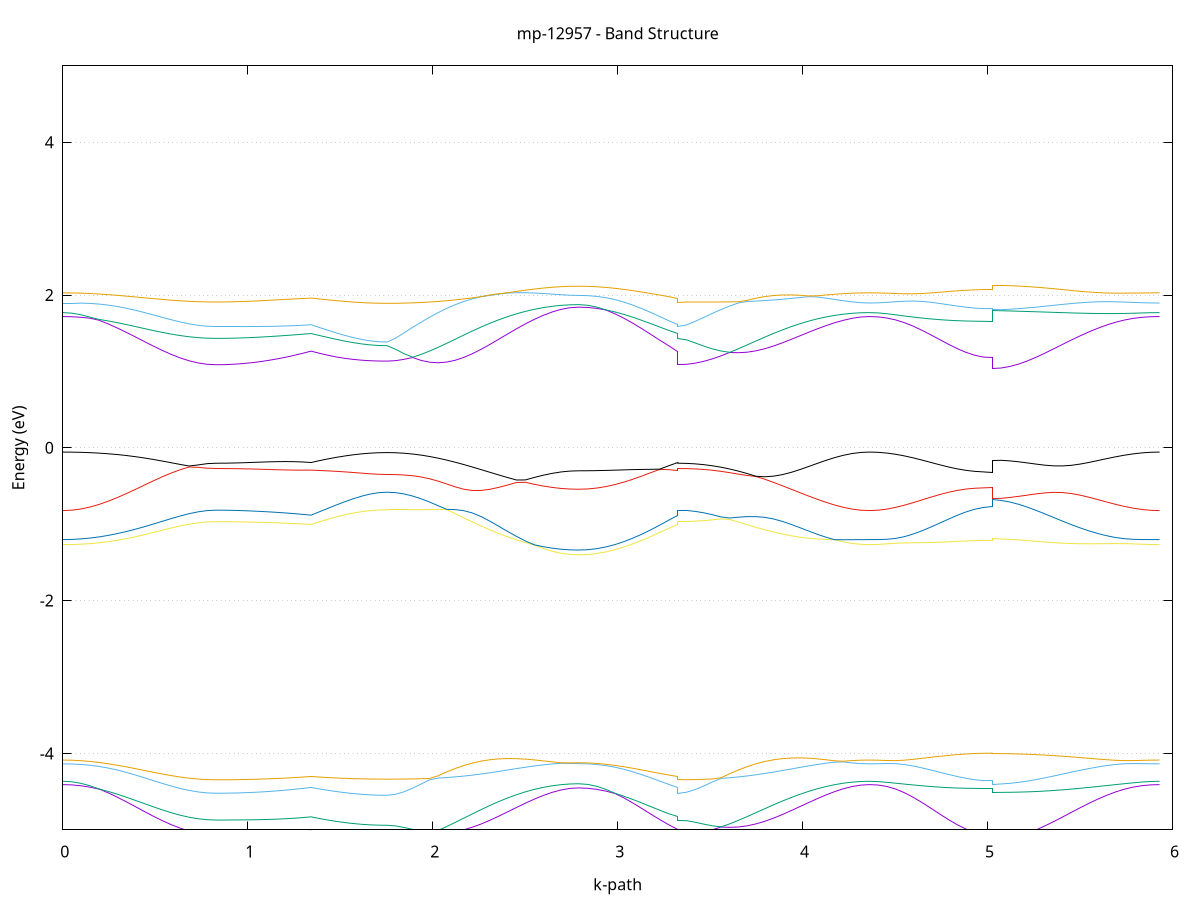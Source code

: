 set title 'mp-12957 - Band Structure'
set xlabel 'k-path'
set ylabel 'Energy (eV)'
set grid y
set yrange [-5:5]
set terminal png size 800,600
set output 'mp-12957_bands_gnuplot.png'
plot '-' using 1:2 with lines notitle, '-' using 1:2 with lines notitle, '-' using 1:2 with lines notitle, '-' using 1:2 with lines notitle, '-' using 1:2 with lines notitle, '-' using 1:2 with lines notitle, '-' using 1:2 with lines notitle, '-' using 1:2 with lines notitle, '-' using 1:2 with lines notitle, '-' using 1:2 with lines notitle, '-' using 1:2 with lines notitle, '-' using 1:2 with lines notitle, '-' using 1:2 with lines notitle, '-' using 1:2 with lines notitle, '-' using 1:2 with lines notitle, '-' using 1:2 with lines notitle, '-' using 1:2 with lines notitle, '-' using 1:2 with lines notitle, '-' using 1:2 with lines notitle, '-' using 1:2 with lines notitle, '-' using 1:2 with lines notitle, '-' using 1:2 with lines notitle, '-' using 1:2 with lines notitle, '-' using 1:2 with lines notitle, '-' using 1:2 with lines notitle, '-' using 1:2 with lines notitle, '-' using 1:2 with lines notitle, '-' using 1:2 with lines notitle, '-' using 1:2 with lines notitle, '-' using 1:2 with lines notitle, '-' using 1:2 with lines notitle, '-' using 1:2 with lines notitle, '-' using 1:2 with lines notitle, '-' using 1:2 with lines notitle, '-' using 1:2 with lines notitle, '-' using 1:2 with lines notitle, '-' using 1:2 with lines notitle, '-' using 1:2 with lines notitle, '-' using 1:2 with lines notitle, '-' using 1:2 with lines notitle, '-' using 1:2 with lines notitle, '-' using 1:2 with lines notitle, '-' using 1:2 with lines notitle, '-' using 1:2 with lines notitle, '-' using 1:2 with lines notitle, '-' using 1:2 with lines notitle, '-' using 1:2 with lines notitle, '-' using 1:2 with lines notitle
0.000000 -26.670686
0.048794 -26.669786
0.097587 -26.666886
0.146381 -26.662386
0.195175 -26.656086
0.243968 -26.648286
0.292762 -26.639186
0.341555 -26.628986
0.390349 -26.618086
0.439143 -26.606686
0.487936 -26.595086
0.536730 -26.583886
0.585524 -26.573486
0.634317 -26.564186
0.683111 -26.556486
0.731904 -26.550686
0.780698 -26.546986
0.829492 -26.545886
0.829492 -26.545886
0.876130 -26.545886
0.922768 -26.545886
0.969406 -26.545886
1.016044 -26.546186
1.062682 -26.546386
1.109320 -26.546786
1.155958 -26.547586
1.202596 -26.548586
1.249234 -26.550086
1.295872 -26.551886
1.342511 -26.554286
1.342511 -26.554286
1.388145 -26.549986
1.433780 -26.546186
1.479415 -26.542986
1.525050 -26.540286
1.570685 -26.537986
1.616320 -26.536286
1.661955 -26.535186
1.707590 -26.534386
1.753225 -26.534186
1.753225 -26.534186
1.799279 -26.534286
1.845333 -26.534386
1.891387 -26.534686
1.937442 -26.535486
1.983496 -26.536686
2.029550 -26.538486
2.075605 -26.541186
2.121659 -26.544786
2.167713 -26.549586
2.213767 -26.555486
2.213767 -26.555486
2.261715 -26.562586
2.309663 -26.570586
2.357611 -26.579286
2.405559 -26.588286
2.453506 -26.597386
2.501454 -26.606086
2.549402 -26.614186
2.597350 -26.621186
2.645298 -26.627086
2.693245 -26.631286
2.741193 -26.634086
2.789141 -26.634986
2.789141 -26.634986
2.837897 -26.633986
2.886654 -26.631086
2.935410 -26.626386
2.984167 -26.619986
3.032923 -26.612186
3.081680 -26.603186
3.130436 -26.593386
3.179193 -26.583086
3.227949 -26.572886
3.276706 -26.563086
3.325463 -26.554286
3.325463 -26.545886
3.371927 -26.545986
3.418391 -26.546586
3.464856 -26.547686
3.511320 -26.549186
3.511320 -26.549186
3.558546 -26.551486
3.605771 -26.554686
3.652997 -26.558986
3.700222 -26.564586
3.747448 -26.571386
3.794673 -26.579286
3.841899 -26.588386
3.889124 -26.598186
3.936350 -26.608586
3.983575 -26.619086
4.030801 -26.629386
4.078026 -26.639186
4.125252 -26.648086
4.172477 -26.655786
4.219702 -26.662186
4.266928 -26.666786
4.314153 -26.669686
4.361379 -26.670686
4.361379 -26.670686
4.408775 -26.669786
4.456171 -26.666886
4.503568 -26.662386
4.550964 -26.656286
4.598360 -26.648886
4.645756 -26.640486
4.693153 -26.631286
4.740549 -26.621986
4.787945 -26.612786
4.835341 -26.604286
4.882737 -26.596886
4.930134 -26.591286
4.977530 -26.587686
5.024926 -26.586586
5.024926 -26.562986
5.072567 -26.563786
5.120208 -26.566186
5.167849 -26.570186
5.215490 -26.575486
5.263131 -26.581986
5.310772 -26.589586
5.358413 -26.597786
5.406054 -26.606486
5.453695 -26.615386
5.501336 -26.624186
5.548977 -26.632686
5.596618 -26.640786
5.644259 -26.648186
5.691900 -26.654686
5.739541 -26.660286
5.787182 -26.664686
5.834823 -26.667986
5.882464 -26.669986
5.930105 -26.670686
e
0.000000 -25.814386
0.048794 -25.814486
0.097587 -25.814686
0.146381 -25.814986
0.195175 -25.815686
0.243968 -25.816386
0.292762 -25.817186
0.341555 -25.818086
0.390349 -25.818986
0.439143 -25.821186
0.487936 -25.827386
0.536730 -25.833486
0.585524 -25.839286
0.634317 -25.844586
0.683111 -25.848986
0.731904 -25.852386
0.780698 -25.854586
0.829492 -25.855386
0.829492 -25.855386
0.876130 -25.855286
0.922768 -25.854786
0.969406 -25.853986
1.016044 -25.852886
1.062682 -25.851586
1.109320 -25.849886
1.155958 -25.848086
1.202596 -25.846086
1.249234 -25.843786
1.295872 -25.841286
1.342511 -25.838686
1.342511 -25.838686
1.388145 -25.841286
1.433780 -25.843686
1.479415 -25.845786
1.525050 -25.847686
1.570685 -25.849086
1.616320 -25.850386
1.661955 -25.851186
1.707590 -25.851686
1.753225 -25.851886
1.753225 -25.851886
1.799279 -25.851586
1.845333 -25.850586
1.891387 -25.849186
1.937442 -25.847086
1.983496 -25.844386
2.029550 -25.841286
2.075605 -25.847586
2.121659 -25.853086
2.167713 -25.857286
2.213767 -25.859586
2.213767 -25.859586
2.261715 -25.859886
2.309663 -25.858186
2.357611 -25.854586
2.405559 -25.849486
2.453506 -25.843186
2.501454 -25.836186
2.549402 -25.829086
2.597350 -25.822386
2.645298 -25.816686
2.693245 -25.812186
2.741193 -25.809386
2.789141 -25.808386
2.789141 -25.808386
2.837897 -25.808486
2.886654 -25.808786
2.935410 -25.809186
2.984167 -25.809586
3.032923 -25.810186
3.081680 -25.810986
3.130436 -25.812386
3.179193 -25.818886
3.227949 -25.825686
3.276706 -25.832386
3.325463 -25.838686
3.325463 -25.855386
3.371927 -25.854886
3.418391 -25.853986
3.464856 -25.852386
3.511320 -25.850186
3.511320 -25.850186
3.558546 -25.847386
3.605771 -25.854186
3.652997 -25.860386
3.700222 -25.865486
3.747448 -25.868786
3.794673 -25.870086
3.841899 -25.869386
3.889124 -25.866686
3.936350 -25.862186
3.983575 -25.856286
4.030801 -25.849386
4.078026 -25.841986
4.125252 -25.834786
4.172477 -25.828086
4.219702 -25.822486
4.266928 -25.817986
4.314153 -25.815286
4.361379 -25.814386
4.361379 -25.814386
4.408775 -25.814986
4.456171 -25.816986
4.503568 -25.820886
4.550964 -25.826686
4.598360 -25.834586
4.645756 -25.843986
4.693153 -25.854586
4.740549 -25.865586
4.787945 -25.876486
4.835341 -25.886386
4.882737 -25.894986
4.930134 -25.901486
4.977530 -25.905586
5.024926 -25.906986
5.024926 -25.888986
5.072567 -25.888386
5.120208 -25.886486
5.167849 -25.883386
5.215490 -25.879186
5.263131 -25.874186
5.310772 -25.868386
5.358413 -25.862186
5.406054 -25.855686
5.453695 -25.849086
5.501336 -25.842586
5.548977 -25.836486
5.596618 -25.830986
5.644259 -25.826186
5.691900 -25.822186
5.739541 -25.819086
5.787182 -25.816886
5.834823 -25.815386
5.882464 -25.814586
5.930105 -25.814386
e
0.000000 -25.788686
0.048794 -25.789186
0.097587 -25.790486
0.146381 -25.792686
0.195175 -25.795886
0.243968 -25.799686
0.292762 -25.804286
0.341555 -25.809486
0.390349 -25.815186
0.439143 -25.819886
0.487936 -25.820786
0.536730 -25.821786
0.585524 -25.822586
0.634317 -25.823186
0.683111 -25.823686
0.731904 -25.824186
0.780698 -25.824486
0.829492 -25.824586
0.829492 -25.824586
0.876130 -25.824586
0.922768 -25.824186
0.969406 -25.823586
1.016044 -25.822886
1.062682 -25.821886
1.109320 -25.820786
1.155958 -25.819486
1.202596 -25.818186
1.249234 -25.816886
1.295872 -25.815686
1.342511 -25.814486
1.342511 -25.814486
1.388145 -25.813986
1.433780 -25.813486
1.479415 -25.812986
1.525050 -25.812586
1.570685 -25.812186
1.616320 -25.811886
1.661955 -25.811586
1.707590 -25.811486
1.753225 -25.811486
1.753225 -25.811486
1.799279 -25.812486
1.845333 -25.815686
1.891387 -25.820686
1.937442 -25.826986
1.983496 -25.833986
2.029550 -25.840986
2.075605 -25.837686
2.121659 -25.833786
2.167713 -25.829586
2.213767 -25.825286
2.213767 -25.825286
2.261715 -25.820586
2.309663 -25.815886
2.357611 -25.811286
2.405559 -25.806986
2.453506 -25.802786
2.501454 -25.798886
2.549402 -25.795586
2.597350 -25.792686
2.645298 -25.790386
2.693245 -25.788586
2.741193 -25.787586
2.789141 -25.787286
2.789141 -25.787286
2.837897 -25.787886
2.886654 -25.789586
2.935410 -25.792386
2.984167 -25.796086
3.032923 -25.800786
3.081680 -25.806286
3.130436 -25.811486
3.179193 -25.812286
3.227949 -25.813086
3.276706 -25.813786
3.325463 -25.814486
3.325463 -25.824586
3.371927 -25.825686
3.418391 -25.828986
3.464856 -25.834086
3.511320 -25.840286
3.511320 -25.840286
3.558546 -25.847286
3.605771 -25.843986
3.652997 -25.840186
3.700222 -25.836086
3.747448 -25.831586
3.794673 -25.826986
3.841899 -25.822186
3.889124 -25.817486
3.936350 -25.812786
3.983575 -25.808286
4.030801 -25.803986
4.078026 -25.800086
4.125252 -25.796786
4.172477 -25.793986
4.219702 -25.791686
4.266928 -25.789986
4.314153 -25.788986
4.361379 -25.788686
4.361379 -25.788686
4.408775 -25.788986
4.456171 -25.789886
4.503568 -25.790886
4.550964 -25.791386
4.598360 -25.791286
4.645756 -25.790786
4.693153 -25.789886
4.740549 -25.788886
4.787945 -25.787786
4.835341 -25.786586
4.882737 -25.785586
4.930134 -25.784886
4.977530 -25.784486
5.024926 -25.784286
5.024926 -25.789486
5.072567 -25.789586
5.120208 -25.789786
5.167849 -25.789886
5.215490 -25.790186
5.263131 -25.790486
5.310772 -25.790986
5.358413 -25.791386
5.406054 -25.791686
5.453695 -25.792086
5.501336 -25.792286
5.548977 -25.792386
5.596618 -25.792286
5.644259 -25.791886
5.691900 -25.791386
5.739541 -25.790686
5.787182 -25.789986
5.834823 -25.789286
5.882464 -25.788786
5.930105 -25.788686
e
0.000000 -25.102086
0.048794 -25.102786
0.097587 -25.104986
0.146381 -25.108486
0.195175 -25.113486
0.243968 -25.119386
0.292762 -25.125986
0.341555 -25.133586
0.390349 -25.141486
0.439143 -25.149386
0.487936 -25.157386
0.536730 -25.164986
0.585524 -25.171786
0.634317 -25.177786
0.683111 -25.182686
0.731904 -25.186386
0.780698 -25.188486
0.829492 -25.189286
0.829492 -25.189286
0.876130 -25.189086
0.922768 -25.188586
0.969406 -25.187586
1.016044 -25.186486
1.062682 -25.184986
1.109320 -25.183086
1.155958 -25.180886
1.202596 -25.178586
1.249234 -25.175986
1.295872 -25.172986
1.342511 -25.169986
1.342511 -25.169986
1.388145 -25.171886
1.433780 -25.173486
1.479415 -25.174786
1.525050 -25.175686
1.570685 -25.176486
1.616320 -25.176986
1.661955 -25.177386
1.707590 -25.177786
1.753225 -25.177886
1.753225 -25.177886
1.799279 -25.176886
1.845333 -25.173986
1.891387 -25.169286
1.937442 -25.163286
1.983496 -25.156286
2.029550 -25.148586
2.075605 -25.140886
2.121659 -25.133486
2.167713 -25.126586
2.213767 -25.120486
2.213767 -25.120486
2.261715 -25.115186
2.309663 -25.111086
2.357611 -25.108086
2.405559 -25.106386
2.453506 -25.105486
2.501454 -25.105386
2.549402 -25.106086
2.597350 -25.106986
2.645298 -25.107986
2.693245 -25.108886
2.741193 -25.109686
2.789141 -25.109886
2.789141 -25.109886
2.837897 -25.110686
2.886654 -25.112986
2.935410 -25.116786
2.984167 -25.121786
3.032923 -25.127786
3.081680 -25.134686
3.130436 -25.141886
3.179193 -25.149386
3.227949 -25.156786
3.276706 -25.163686
3.325463 -25.169986
3.325463 -25.189286
3.371927 -25.188086
3.418391 -25.184786
3.464856 -25.179486
3.511320 -25.172486
3.511320 -25.172486
3.558546 -25.164286
3.605771 -25.155386
3.652997 -25.146286
3.700222 -25.137386
3.747448 -25.129186
3.794673 -25.121786
3.841899 -25.115486
3.889124 -25.110286
3.936350 -25.106186
3.983575 -25.103286
4.030801 -25.101486
4.078026 -25.100486
4.125252 -25.100286
4.172477 -25.100486
4.219702 -25.101086
4.266928 -25.101586
4.314153 -25.101986
4.361379 -25.102086
4.361379 -25.102086
4.408775 -25.102286
4.456171 -25.102786
4.503568 -25.103686
4.550964 -25.104786
4.598360 -25.106286
4.645756 -25.107886
4.693153 -25.109486
4.740549 -25.111186
4.787945 -25.112786
4.835341 -25.114186
4.882737 -25.115386
4.930134 -25.116186
4.977530 -25.116886
5.024926 -25.117086
5.024926 -25.116186
5.072567 -25.116186
5.120208 -25.115886
5.167849 -25.115386
5.215490 -25.114686
5.263131 -25.113886
5.310772 -25.112986
5.358413 -25.111886
5.406054 -25.110786
5.453695 -25.109586
5.501336 -25.108386
5.548977 -25.107186
5.596618 -25.106086
5.644259 -25.105086
5.691900 -25.104186
5.739541 -25.103386
5.787182 -25.102786
5.834823 -25.102386
5.882464 -25.102186
5.930105 -25.102086
e
0.000000 -14.385586
0.048794 -14.385486
0.097587 -14.385386
0.146381 -14.385086
0.195175 -14.384586
0.243968 -14.383986
0.292762 -14.383186
0.341555 -14.382186
0.390349 -14.381086
0.439143 -14.379686
0.487936 -14.378086
0.536730 -14.376386
0.585524 -14.374786
0.634317 -14.373186
0.683111 -14.371886
0.731904 -14.370786
0.780698 -14.370186
0.829492 -14.369986
0.829492 -14.369986
0.876130 -14.374786
0.922768 -14.388486
0.969406 -14.410186
1.016044 -14.437986
1.062682 -14.470086
1.109320 -14.504486
1.155958 -14.539586
1.202596 -14.573586
1.249234 -14.605486
1.295872 -14.633886
1.342511 -14.658086
1.342511 -14.658086
1.388145 -14.646086
1.433780 -14.632186
1.479415 -14.617086
1.525050 -14.601886
1.570685 -14.587486
1.616320 -14.574886
1.661955 -14.565086
1.707590 -14.558886
1.753225 -14.556686
1.753225 -14.556686
1.799279 -14.557786
1.845333 -14.560986
1.891387 -14.566386
1.937442 -14.574386
1.983496 -14.584986
2.029550 -14.598286
2.075605 -14.614386
2.121659 -14.633086
2.167713 -14.654186
2.213767 -14.677386
2.213767 -14.677386
2.261715 -14.702986
2.309663 -14.729386
2.357611 -14.755786
2.405559 -14.781586
2.453506 -14.806086
2.501454 -14.828486
2.549402 -14.848386
2.597350 -14.865386
2.645298 -14.878886
2.693245 -14.888786
2.741193 -14.894886
2.789141 -14.896886
2.789141 -14.896886
2.837897 -14.894586
2.886654 -14.887686
2.935410 -14.876286
2.984167 -14.860686
3.032923 -14.840886
3.081680 -14.817286
3.130436 -14.790286
3.179193 -14.760286
3.227949 -14.727786
3.276706 -14.693586
3.325463 -14.658086
3.325463 -14.369986
3.371927 -14.369386
3.418391 -14.367686
3.464856 -14.364986
3.511320 -14.361586
3.511320 -14.361586
3.558546 -14.357486
3.605771 -14.353186
3.652997 -14.349086
3.700222 -14.345686
3.747448 -14.343186
3.794673 -14.341886
3.841899 -14.342286
3.889124 -14.344086
3.936350 -14.347386
3.983575 -14.351886
4.030801 -14.357186
4.078026 -14.362986
4.125252 -14.368786
4.172477 -14.374286
4.219702 -14.378986
4.266928 -14.382486
4.314153 -14.384786
4.361379 -14.385586
4.361379 -14.385586
4.408775 -14.385086
4.456171 -14.383586
4.503568 -14.381286
4.550964 -14.378086
4.598360 -14.374386
4.645756 -14.370086
4.693153 -14.365586
4.740549 -14.360986
4.787945 -14.356486
4.835341 -14.352386
4.882737 -14.348986
4.930134 -14.346286
4.977530 -14.344686
5.024926 -14.344086
5.024926 -14.693086
5.072567 -14.691286
5.120208 -14.685786
5.167849 -14.676586
5.215490 -14.663986
5.263131 -14.648186
5.310772 -14.629586
5.358413 -14.608586
5.406054 -14.585686
5.453695 -14.561186
5.501336 -14.535886
5.548977 -14.510486
5.596618 -14.485586
5.644259 -14.461986
5.691900 -14.440486
5.739541 -14.421686
5.787182 -14.406286
5.834823 -14.394886
5.882464 -14.387886
5.930105 -14.385586
e
0.000000 -13.462286
0.048794 -13.463086
0.097587 -13.465486
0.146381 -13.469486
0.195175 -13.474986
0.243968 -13.481886
0.292762 -13.489886
0.341555 -13.498986
0.390349 -13.508986
0.439143 -13.519286
0.487936 -13.529786
0.536730 -13.540086
0.585524 -13.549586
0.634317 -13.558086
0.683111 -13.565086
0.731904 -13.570386
0.780698 -13.573686
0.829492 -13.574786
0.829492 -13.574786
0.876130 -13.573286
0.922768 -13.569086
0.969406 -13.562986
1.016044 -13.556186
1.062682 -13.549886
1.109320 -13.544886
1.155958 -13.541886
1.202596 -13.540886
1.249234 -13.541886
1.295872 -13.544486
1.342511 -13.548186
1.342511 -13.548186
1.388145 -13.560286
1.433780 -13.572786
1.479415 -13.585086
1.525050 -13.596886
1.570685 -13.607586
1.616320 -13.616686
1.661955 -13.623586
1.707590 -13.628086
1.753225 -13.629586
1.753225 -13.629586
1.799279 -13.628886
1.845333 -13.626786
1.891387 -13.623386
1.937442 -13.620586
1.983496 -13.631486
2.029550 -13.641186
2.075605 -13.648786
2.121659 -13.653386
2.167713 -13.654386
2.213767 -13.651886
2.213767 -13.651886
2.261715 -13.645386
2.309663 -13.635686
2.357611 -13.623186
2.405559 -13.608786
2.453506 -13.593286
2.501454 -13.577486
2.549402 -13.562286
2.597350 -13.548586
2.645298 -13.536986
2.693245 -13.528286
2.741193 -13.522786
2.789141 -13.520986
2.789141 -13.520986
2.837897 -13.521086
2.886654 -13.521286
2.935410 -13.521786
2.984167 -13.522186
3.032923 -13.522786
3.081680 -13.523486
3.130436 -13.523886
3.179193 -13.524186
3.227949 -13.529286
3.276706 -13.538686
3.325463 -13.548186
3.325463 -13.574786
3.371927 -13.574286
3.418391 -13.572686
3.464856 -13.569986
3.511320 -13.566286
3.511320 -13.566286
3.558546 -13.561586
3.605771 -13.555986
3.652997 -13.549586
3.700222 -13.542586
3.747448 -13.535086
3.794673 -13.527286
3.841899 -13.519286
3.889124 -13.511186
3.936350 -13.503286
3.983575 -13.495686
4.030801 -13.488486
4.078026 -13.481986
4.125252 -13.476186
4.172477 -13.471286
4.219702 -13.467386
4.266928 -13.464586
4.314153 -13.462786
4.361379 -13.462286
4.361379 -13.462286
4.408775 -13.462986
4.456171 -13.464886
4.503568 -13.467986
4.550964 -13.472086
4.598360 -13.477086
4.645756 -13.482686
4.693153 -13.488686
4.740549 -13.494886
4.787945 -13.500886
4.835341 -13.506186
4.882737 -13.510886
4.930134 -13.514386
4.977530 -13.516686
5.024926 -13.517386
5.024926 -13.780586
5.072567 -13.778286
5.120208 -13.771486
5.167849 -13.760386
5.215490 -13.745086
5.263131 -13.726186
5.310772 -13.704186
5.358413 -13.679686
5.406054 -13.653286
5.453695 -13.625686
5.501336 -13.597686
5.548977 -13.570086
5.596618 -13.543886
5.644259 -13.519886
5.691900 -13.498986
5.739541 -13.482486
5.787182 -13.471286
5.834823 -13.465386
5.882464 -13.462886
5.930105 -13.462286
e
0.000000 -13.425386
0.048794 -13.425086
0.097587 -13.423986
0.146381 -13.422186
0.195175 -13.419986
0.243968 -13.417286
0.292762 -13.414086
0.341555 -13.410586
0.390349 -13.406986
0.439143 -13.403286
0.487936 -13.399586
0.536730 -13.396186
0.585524 -13.392986
0.634317 -13.390086
0.683111 -13.387786
0.731904 -13.386086
0.780698 -13.385086
0.829492 -13.384686
0.829492 -13.384686
0.876130 -13.386586
0.922768 -13.391686
0.969406 -13.399986
1.016044 -13.411186
1.062682 -13.424686
1.109320 -13.440086
1.155958 -13.456786
1.202596 -13.474086
1.249234 -13.491386
1.295872 -13.507986
1.342511 -13.523486
1.342511 -13.523486
1.388145 -13.535986
1.433780 -13.547886
1.479415 -13.558986
1.525050 -13.568786
1.570685 -13.577186
1.616320 -13.583986
1.661955 -13.588986
1.707590 -13.591986
1.753225 -13.593086
1.753225 -13.593086
1.799279 -13.595086
1.845333 -13.601086
1.891387 -13.609986
1.937442 -13.618686
1.983496 -13.612686
2.029550 -13.605586
2.075605 -13.597586
2.121659 -13.588786
2.167713 -13.579286
2.213767 -13.569486
2.213767 -13.569486
2.261715 -13.558886
2.309663 -13.548186
2.357611 -13.537686
2.405559 -13.527586
2.453506 -13.517986
2.501454 -13.509186
2.549402 -13.501386
2.597350 -13.494786
2.645298 -13.489386
2.693245 -13.485486
2.741193 -13.483086
2.789141 -13.482386
2.789141 -13.482386
2.837897 -13.482986
2.886654 -13.484886
2.935410 -13.488086
2.984167 -13.492386
3.032923 -13.497986
3.081680 -13.504486
3.130436 -13.511986
3.179193 -13.520386
3.227949 -13.524286
3.276706 -13.524086
3.325463 -13.523486
3.325463 -13.384686
3.371927 -13.386686
3.418391 -13.392486
3.464856 -13.401586
3.511320 -13.413086
3.511320 -13.413086
3.558546 -13.426586
3.605771 -13.440886
3.652997 -13.454686
3.700222 -13.467386
3.747448 -13.477886
3.794673 -13.485586
3.841899 -13.490086
3.889124 -13.491086
3.936350 -13.488786
3.983575 -13.483486
4.030801 -13.475886
4.078026 -13.466586
4.125252 -13.456586
4.172477 -13.446686
4.219702 -13.438086
4.266928 -13.431286
4.314153 -13.426786
4.361379 -13.425386
4.361379 -13.425386
4.408775 -13.426186
4.456171 -13.428486
4.503568 -13.432286
4.550964 -13.437386
4.598360 -13.443386
4.645756 -13.450086
4.693153 -13.457086
4.740549 -13.463986
4.787945 -13.470386
4.835341 -13.475986
4.882737 -13.480586
4.930134 -13.483986
4.977530 -13.485986
5.024926 -13.486686
5.024926 -13.424686
5.072567 -13.424786
5.120208 -13.425086
5.167849 -13.425486
5.215490 -13.425986
5.263131 -13.426786
5.310772 -13.427686
5.358413 -13.428886
5.406054 -13.430286
5.453695 -13.431886
5.501336 -13.433486
5.548977 -13.435186
5.596618 -13.436786
5.644259 -13.437986
5.691900 -13.438486
5.739541 -13.437586
5.787182 -13.434786
5.834823 -13.430486
5.882464 -13.426786
5.930105 -13.425386
e
0.000000 -12.611586
0.048794 -12.611586
0.097587 -12.611486
0.146381 -12.611486
0.195175 -12.611286
0.243968 -12.610986
0.292762 -12.610286
0.341555 -12.609586
0.390349 -12.608686
0.439143 -12.607586
0.487936 -12.606386
0.536730 -12.605186
0.585524 -12.603886
0.634317 -12.602586
0.683111 -12.601586
0.731904 -12.600786
0.780698 -12.600286
0.829492 -12.600086
0.829492 -12.600086
0.876130 -12.600586
0.922768 -12.601986
0.969406 -12.604286
1.016044 -12.607286
1.062682 -12.610886
1.109320 -12.614986
1.155958 -12.619686
1.202596 -12.624786
1.249234 -12.630286
1.295872 -12.635986
1.342511 -12.641986
1.342511 -12.641986
1.388145 -12.664286
1.433780 -12.686886
1.479415 -12.708886
1.525050 -12.729486
1.570685 -12.747786
1.616320 -12.762986
1.661955 -12.774386
1.707590 -12.781686
1.753225 -12.784186
1.753225 -12.784186
1.799279 -12.780786
1.845333 -12.770986
1.891387 -12.755686
1.937442 -12.735886
1.983496 -12.712986
2.029550 -12.687986
2.075605 -12.662386
2.121659 -12.637086
2.167713 -12.612786
2.213767 -12.590086
2.213767 -12.590086
2.261715 -12.568786
2.309663 -12.550086
2.357611 -12.534086
2.405559 -12.520986
2.453506 -12.510386
2.501454 -12.502286
2.549402 -12.496286
2.597350 -12.492086
2.645298 -12.489186
2.693245 -12.487486
2.741193 -12.486586
2.789141 -12.486386
2.789141 -12.486386
2.837897 -12.488086
2.886654 -12.493286
2.935410 -12.501786
2.984167 -12.513386
3.032923 -12.527786
3.081680 -12.544286
3.130436 -12.562586
3.179193 -12.582086
3.227949 -12.602286
3.276706 -12.622486
3.325463 -12.641986
3.325463 -12.600086
3.371927 -12.599086
3.418391 -12.596086
3.464856 -12.591386
3.511320 -12.585586
3.511320 -12.585586
3.558546 -12.578986
3.605771 -12.572386
3.652997 -12.566286
3.700222 -12.561386
3.747448 -12.557986
3.794673 -12.556186
3.841899 -12.556286
3.889124 -12.558286
3.936350 -12.561886
3.983575 -12.567086
4.030801 -12.573586
4.078026 -12.580786
4.125252 -12.588286
4.172477 -12.595586
4.219702 -12.602086
4.266928 -12.607186
4.314153 -12.610486
4.361379 -12.611586
4.361379 -12.611586
4.408775 -12.610886
4.456171 -12.608786
4.503568 -12.605686
4.550964 -12.601386
4.598360 -12.596286
4.645756 -12.590786
4.693153 -12.584886
4.740549 -12.579186
4.787945 -12.573886
4.835341 -12.569186
4.882737 -12.565186
4.930134 -12.562286
4.977530 -12.560386
5.024926 -12.559786
5.024926 -12.574386
5.072567 -12.574786
5.120208 -12.575786
5.167849 -12.577286
5.215490 -12.579286
5.263131 -12.581886
5.310772 -12.584686
5.358413 -12.587786
5.406054 -12.590886
5.453695 -12.594086
5.501336 -12.597086
5.548977 -12.599986
5.596618 -12.602686
5.644259 -12.604986
5.691900 -12.606986
5.739541 -12.608686
5.787182 -12.609886
5.834823 -12.610786
5.882464 -12.611386
5.930105 -12.611586
e
0.000000 -8.610486
0.048794 -8.608986
0.097587 -8.604586
0.146381 -8.597286
0.195175 -8.587386
0.243968 -8.575186
0.292762 -8.561186
0.341555 -8.545586
0.390349 -8.528986
0.439143 -8.511886
0.487936 -8.494986
0.536730 -8.478886
0.585524 -8.463986
0.634317 -8.450886
0.683111 -8.440186
0.731904 -8.432286
0.780698 -8.427386
0.829492 -8.425686
0.829492 -8.425686
0.876130 -8.424786
0.922768 -8.421886
0.969406 -8.417086
1.016044 -8.410286
1.062682 -8.401386
1.109320 -8.390486
1.155958 -8.377786
1.202596 -8.363786
1.249234 -8.348986
1.295872 -8.334386
1.342511 -8.320886
1.342511 -8.320886
1.388145 -8.298386
1.433780 -8.276286
1.479415 -8.255186
1.525050 -8.235686
1.570685 -8.218486
1.616320 -8.204286
1.661955 -8.193686
1.707590 -8.187086
1.753225 -8.184786
1.753225 -8.184786
1.799279 -8.183886
1.845333 -8.181086
1.891387 -8.176786
1.937442 -8.171586
1.983496 -8.166086
2.029550 -8.161386
2.075605 -8.158686
2.121659 -8.159286
2.167713 -8.164486
2.213767 -8.175386
2.213767 -8.175386
2.261715 -8.193186
2.309663 -8.217486
2.357611 -8.247086
2.405559 -8.280586
2.453506 -8.315786
2.501454 -8.350686
2.549402 -8.383586
2.597350 -8.412686
2.645298 -8.436686
2.693245 -8.454586
2.741193 -8.465586
2.789141 -8.469286
2.789141 -8.469286
2.837897 -8.467386
2.886654 -8.461686
2.935410 -8.452486
2.984167 -8.440086
3.032923 -8.424986
3.081680 -8.407786
3.130436 -8.389286
3.179193 -8.370386
3.227949 -8.352086
3.276706 -8.335186
3.325463 -8.320886
3.325463 -8.425686
3.371927 -8.424986
3.418391 -8.422686
3.464856 -8.419386
3.511320 -8.415486
3.511320 -8.415486
3.558546 -8.411586
3.605771 -8.408486
3.652997 -8.407286
3.700222 -8.408686
3.747448 -8.413386
3.794673 -8.421686
3.841899 -8.433786
3.889124 -8.449386
3.936350 -8.467886
3.983575 -8.488586
4.030801 -8.510486
4.078026 -8.532486
4.125252 -8.553586
4.172477 -8.572586
4.219702 -8.588486
4.266928 -8.600486
4.314153 -8.607986
4.361379 -8.610486
4.361379 -8.610486
4.408775 -8.608386
4.456171 -8.602186
4.503568 -8.592286
4.550964 -8.579086
4.598360 -8.563386
4.645756 -8.545686
4.693153 -8.527086
4.740549 -8.508086
4.787945 -8.489686
4.835341 -8.472786
4.882737 -8.458286
4.930134 -8.447086
4.977530 -8.440086
5.024926 -8.437686
5.024926 -8.304186
5.072567 -8.306386
5.120208 -8.313086
5.167849 -8.323686
5.215490 -8.337686
5.263131 -8.354486
5.310772 -8.373486
5.358413 -8.394086
5.406054 -8.415886
5.453695 -8.438686
5.501336 -8.462086
5.548977 -8.485986
5.596618 -8.509686
5.644259 -8.532586
5.691900 -8.554086
5.739541 -8.573086
5.787182 -8.588886
5.834823 -8.600686
5.882464 -8.607986
5.930105 -8.610486
e
0.000000 -8.255986
0.048794 -8.252686
0.097587 -8.242986
0.146381 -8.226986
0.195175 -8.204886
0.243968 -8.177086
0.292762 -8.143886
0.341555 -8.105986
0.390349 -8.063786
0.439143 -8.018086
0.487936 -7.969786
0.536730 -7.919686
0.585524 -7.868986
0.634317 -7.819086
0.683111 -7.771586
0.731904 -7.729586
0.780698 -7.697986
0.829492 -7.685586
0.829492 -7.685586
0.876130 -7.686286
0.922768 -7.688186
0.969406 -7.691586
1.016044 -7.696286
1.062682 -7.702586
1.109320 -7.710586
1.155958 -7.720486
1.202596 -7.732286
1.249234 -7.746086
1.295872 -7.762086
1.342511 -7.780186
1.342511 -7.780186
1.388145 -7.744586
1.433780 -7.711086
1.479415 -7.679986
1.525050 -7.651886
1.570685 -7.627186
1.616320 -7.606586
1.661955 -7.590986
1.707590 -7.581186
1.753225 -7.577786
1.753225 -7.577786
1.799279 -7.583986
1.845333 -7.601886
1.891387 -7.629886
1.937442 -7.665786
1.983496 -7.707386
2.029550 -7.752886
2.075605 -7.800386
2.121659 -7.848586
2.167713 -7.896086
2.213767 -7.941986
2.213767 -7.941986
2.261715 -7.987086
2.309663 -8.028786
2.357611 -8.066486
2.405559 -8.099786
2.453506 -8.128586
2.501454 -8.152786
2.549402 -8.172586
2.597350 -8.188086
2.645298 -8.199586
2.693245 -8.207486
2.741193 -8.212086
2.789141 -8.213586
2.789141 -8.213586
2.837897 -8.209286
2.886654 -8.196386
2.935410 -8.175186
2.984167 -8.146086
3.032923 -8.109486
3.081680 -8.066086
3.130436 -8.016686
3.179193 -7.962186
3.227949 -7.903786
3.276706 -7.842586
3.325463 -7.780186
3.325463 -7.685586
3.371927 -7.685686
3.418391 -7.685686
3.464856 -7.685286
3.511320 -7.683986
3.511320 -7.683986
3.558546 -7.687986
3.605771 -7.742586
3.652997 -7.797986
3.700222 -7.852786
3.747448 -7.905986
3.794673 -7.956886
3.841899 -8.004686
3.889124 -8.048986
3.936350 -8.089286
3.983575 -8.125286
4.030801 -8.156786
4.078026 -8.183786
4.125252 -8.206386
4.172477 -8.224586
4.219702 -8.238486
4.266928 -8.248286
4.314153 -8.254086
4.361379 -8.255986
4.361379 -8.255986
4.408775 -8.253586
4.456171 -8.246586
4.503568 -8.235186
4.550964 -8.219986
4.598360 -8.201486
4.645756 -8.180786
4.693153 -8.158586
4.740549 -8.136086
4.787945 -8.114186
4.835341 -8.093786
4.882737 -8.076186
4.930134 -8.062286
4.977530 -8.053286
5.024926 -8.050186
5.024926 -7.848586
5.072567 -7.852886
5.120208 -7.865486
5.167849 -7.885586
5.215490 -7.912286
5.263131 -7.943986
5.310772 -7.979186
5.358413 -8.016286
5.406054 -8.053586
5.453695 -8.089786
5.501336 -8.123386
5.548977 -8.153586
5.596618 -8.179686
5.644259 -8.201486
5.691900 -8.219186
5.739541 -8.232986
5.787182 -8.243286
5.834823 -8.250386
5.882464 -8.254586
5.930105 -8.255986
e
0.000000 -7.787486
0.048794 -7.784186
0.097587 -7.774486
0.146381 -7.758586
0.195175 -7.737086
0.243968 -7.710486
0.292762 -7.679686
0.341555 -7.645786
0.390349 -7.609686
0.439143 -7.572686
0.487936 -7.536086
0.536730 -7.500986
0.585524 -7.468786
0.634317 -7.440486
0.683111 -7.441186
0.731904 -7.467986
0.780698 -7.490086
0.829492 -7.499286
0.829492 -7.499286
0.876130 -7.496486
0.922768 -7.488286
0.969406 -7.475086
1.016044 -7.457286
1.062682 -7.435586
1.109320 -7.410986
1.155958 -7.414086
1.202596 -7.419986
1.249234 -7.426286
1.295872 -7.432786
1.342511 -7.439586
1.342511 -7.439586
1.388145 -7.423486
1.433780 -7.406786
1.479415 -7.389786
1.525050 -7.372986
1.570685 -7.356986
1.616320 -7.342786
1.661955 -7.331486
1.707590 -7.324086
1.753225 -7.321786
1.753225 -7.321786
1.799279 -7.322486
1.845333 -7.324586
1.891387 -7.327886
1.937442 -7.332286
1.983496 -7.339386
2.029550 -7.351186
2.075605 -7.366486
2.121659 -7.385286
2.167713 -7.407286
2.213767 -7.432286
2.213767 -7.432286
2.261715 -7.460986
2.309663 -7.491786
2.357611 -7.524186
2.405559 -7.557086
2.453506 -7.589786
2.501454 -7.621186
2.549402 -7.650286
2.597350 -7.675886
2.645298 -7.697086
2.693245 -7.712986
2.741193 -7.722886
2.789141 -7.726186
2.789141 -7.726186
2.837897 -7.722586
2.886654 -7.711686
2.935410 -7.694086
2.984167 -7.670386
3.032923 -7.641486
3.081680 -7.608586
3.130436 -7.573086
3.179193 -7.536586
3.227949 -7.500986
3.276706 -7.468086
3.325463 -7.439586
3.325463 -7.499286
3.371927 -7.512386
3.418391 -7.544586
3.464856 -7.586986
3.511320 -7.635186
3.511320 -7.635186
3.558546 -7.680986
3.605771 -7.675686
3.652997 -7.667386
3.700222 -7.655786
3.747448 -7.641086
3.794673 -7.624086
3.841899 -7.606886
3.889124 -7.593886
3.936350 -7.591786
3.983575 -7.606886
4.030801 -7.636086
4.078026 -7.670786
4.125252 -7.704286
4.172477 -7.733486
4.219702 -7.756886
4.266928 -7.773786
4.314153 -7.784086
4.361379 -7.787486
4.361379 -7.787486
4.408775 -7.784186
4.456171 -7.774186
4.503568 -7.757386
4.550964 -7.733786
4.598360 -7.704086
4.645756 -7.669986
4.693153 -7.636186
4.740549 -7.610586
4.787945 -7.600186
4.835341 -7.603186
4.882737 -7.612986
4.930134 -7.623986
4.977530 -7.632286
5.024926 -7.635286
5.024926 -7.549286
5.072567 -7.548186
5.120208 -7.545086
5.167849 -7.540486
5.215490 -7.535286
5.263131 -7.530486
5.310772 -7.526886
5.358413 -7.525286
5.406054 -7.526086
5.453695 -7.529886
5.501336 -7.536886
5.548977 -7.548486
5.596618 -7.570486
5.644259 -7.610586
5.691900 -7.658886
5.739541 -7.703286
5.787182 -7.739486
5.834823 -7.765986
5.882464 -7.782086
5.930105 -7.787486
e
0.000000 -7.571286
0.048794 -7.567686
0.097587 -7.556986
0.146381 -7.539186
0.195175 -7.514386
0.243968 -7.482686
0.292762 -7.444186
0.341555 -7.399086
0.390349 -7.347686
0.439143 -7.330986
0.487936 -7.347386
0.536730 -7.366786
0.585524 -7.389186
0.634317 -7.414286
0.683111 -7.417286
0.731904 -7.399986
0.780698 -7.389286
0.829492 -7.385686
0.829492 -7.385686
0.876130 -7.386586
0.922768 -7.389286
0.969406 -7.393186
1.016044 -7.397986
1.062682 -7.403086
1.109320 -7.408486
1.155958 -7.384186
1.202596 -7.356186
1.249234 -7.328086
1.295872 -7.300586
1.342511 -7.274686
1.342511 -7.274686
1.388145 -7.279386
1.433780 -7.284886
1.479415 -7.290986
1.525050 -7.297586
1.570685 -7.304386
1.616320 -7.310986
1.661955 -7.316586
1.707590 -7.320386
1.753225 -7.321486
1.753225 -7.321486
1.799279 -7.321786
1.845333 -7.322886
1.891387 -7.325686
1.937442 -7.330986
1.983496 -7.337486
2.029550 -7.342786
2.075605 -7.347486
2.121659 -7.350686
2.167713 -7.351186
2.213767 -7.347886
2.213767 -7.347886
2.261715 -7.339786
2.309663 -7.326486
2.357611 -7.308686
2.405559 -7.287286
2.453506 -7.263786
2.501454 -7.239686
2.549402 -7.216586
2.597350 -7.195886
2.645298 -7.178486
2.693245 -7.165486
2.741193 -7.157486
2.789141 -7.154786
2.789141 -7.154786
2.837897 -7.155186
2.886654 -7.156686
2.935410 -7.159186
2.984167 -7.163186
3.032923 -7.169086
3.081680 -7.177286
3.130436 -7.188386
3.179193 -7.203086
3.227949 -7.221986
3.276706 -7.245686
3.325463 -7.274686
3.325463 -7.385686
3.371927 -7.378186
3.418391 -7.362786
3.464856 -7.347486
3.511320 -7.335486
3.511320 -7.335486
3.558546 -7.327786
3.605771 -7.324886
3.652997 -7.326586
3.700222 -7.332886
3.747448 -7.343286
3.794673 -7.357586
3.841899 -7.375186
3.889124 -7.395586
3.936350 -7.418186
3.983575 -7.442086
4.030801 -7.466486
4.078026 -7.490286
4.125252 -7.512486
4.172477 -7.532286
4.219702 -7.548686
4.266928 -7.560986
4.314153 -7.568686
4.361379 -7.571286
4.361379 -7.571286
4.408775 -7.568386
4.456171 -7.559986
4.503568 -7.546786
4.550964 -7.530086
4.598360 -7.511186
4.645756 -7.490986
4.693153 -7.468486
4.740549 -7.438286
4.787945 -7.394786
4.835341 -7.342986
4.882737 -7.306786
4.930134 -7.291286
4.977530 -7.283586
5.024926 -7.281086
5.024926 -7.267786
5.072567 -7.268086
5.120208 -7.268886
5.167849 -7.270086
5.215490 -7.271686
5.263131 -7.273286
5.310772 -7.274886
5.358413 -7.276486
5.406054 -7.279386
5.453695 -7.297486
5.501336 -7.364386
5.548977 -7.435786
5.596618 -7.493386
5.644259 -7.526386
5.691900 -7.542986
5.739541 -7.553686
5.787182 -7.561386
5.834823 -7.566886
5.882464 -7.570186
5.930105 -7.571286
e
0.000000 -7.277786
0.048794 -7.278186
0.097587 -7.279586
0.146381 -7.281986
0.195175 -7.285686
0.243968 -7.290786
0.292762 -7.297486
0.341555 -7.306286
0.390349 -7.317386
0.439143 -7.290686
0.487936 -7.228586
0.536730 -7.162686
0.585524 -7.094186
0.634317 -7.025286
0.683111 -6.959186
0.731904 -6.900986
0.780698 -6.858886
0.829492 -6.842986
0.829492 -6.842986
0.876130 -6.839486
0.922768 -6.829586
0.969406 -6.814386
1.016044 -6.795786
1.062682 -6.775386
1.109320 -6.754786
1.155958 -6.734986
1.202596 -6.716886
1.249234 -6.701286
1.295872 -6.689086
1.342511 -6.681486
1.342511 -6.681486
1.388145 -6.682986
1.433780 -6.688886
1.479415 -6.697586
1.525050 -6.708286
1.570685 -6.719786
1.616320 -6.730886
1.661955 -6.740186
1.707590 -6.746486
1.753225 -6.748686
1.753225 -6.748686
1.799279 -6.746686
1.845333 -6.740786
1.891387 -6.731386
1.937442 -6.718686
1.983496 -6.703286
2.029550 -6.685886
2.075605 -6.666986
2.121659 -6.647586
2.167713 -6.628986
2.213767 -6.614386
2.213767 -6.614386
2.261715 -6.611186
2.309663 -6.623786
2.357611 -6.643386
2.405559 -6.663186
2.453506 -6.680986
2.501454 -6.696186
2.549402 -6.708886
2.597350 -6.719086
2.645298 -6.726986
2.693245 -6.732486
2.741193 -6.735886
2.789141 -6.736986
2.789141 -6.736986
2.837897 -6.736386
2.886654 -6.734486
2.935410 -6.731286
2.984167 -6.726786
3.032923 -6.720886
3.081680 -6.713586
3.130436 -6.705186
3.179193 -6.696186
3.227949 -6.687786
3.276706 -6.681886
3.325463 -6.681486
3.325463 -6.842986
3.371927 -6.840586
3.418391 -6.833586
3.464856 -6.822186
3.511320 -6.806986
3.511320 -6.806986
3.558546 -6.788886
3.605771 -6.858786
3.652997 -6.940286
3.700222 -7.023286
3.747448 -7.105386
3.794673 -7.184086
3.841899 -7.255986
3.889124 -7.316386
3.936350 -7.357986
3.983575 -7.374986
4.030801 -7.370986
4.078026 -7.355586
4.125252 -7.336286
4.172477 -7.317286
4.219702 -7.300786
4.266928 -7.288186
4.314153 -7.280386
4.361379 -7.277786
4.361379 -7.277786
4.408775 -7.279486
4.456171 -7.284686
4.503568 -7.292786
4.550964 -7.302686
4.598360 -7.312786
4.645756 -7.320786
4.693153 -7.323786
4.740549 -7.320186
4.787945 -7.309786
4.835341 -7.290686
4.882737 -7.247086
4.930134 -7.182086
4.977530 -7.118486
5.024926 -7.085586
5.024926 -6.567986
5.072567 -6.615386
5.120208 -6.684386
5.167849 -6.760586
5.215490 -6.841886
5.263131 -6.926886
5.310772 -7.014186
5.358413 -7.101886
5.406054 -7.187286
5.453695 -7.254686
5.501336 -7.268686
5.548977 -7.270686
5.596618 -7.271486
5.644259 -7.272186
5.691900 -7.273186
5.739541 -7.274386
5.787182 -7.275586
5.834823 -7.276686
5.882464 -7.277486
5.930105 -7.277786
e
0.000000 -6.537786
0.048794 -6.538086
0.097587 -6.538986
0.146381 -6.540486
0.195175 -6.542386
0.243968 -6.544686
0.292762 -6.547086
0.341555 -6.549486
0.390349 -6.551786
0.439143 -6.553686
0.487936 -6.555186
0.536730 -6.555986
0.585524 -6.556086
0.634317 -6.555086
0.683111 -6.552786
0.731904 -6.548486
0.780698 -6.542086
0.829492 -6.537986
0.829492 -6.537986
0.876130 -6.535086
0.922768 -6.526386
0.969406 -6.512086
1.016044 -6.492686
1.062682 -6.468686
1.109320 -6.440886
1.155958 -6.410986
1.202596 -6.394986
1.249234 -6.388186
1.295872 -6.384386
1.342511 -6.383886
1.342511 -6.383886
1.388145 -6.376686
1.433780 -6.371886
1.479415 -6.369186
1.525050 -6.368286
1.570685 -6.368686
1.616320 -6.369586
1.661955 -6.370686
1.707590 -6.371586
1.753225 -6.371886
1.753225 -6.371886
1.799279 -6.371186
1.845333 -6.369186
1.891387 -6.366486
1.937442 -6.363586
1.983496 -6.361186
2.029550 -6.359786
2.075605 -6.395386
2.121659 -6.437386
2.167713 -6.475186
2.213767 -6.504686
2.213767 -6.504686
2.261715 -6.518286
2.309663 -6.510286
2.357611 -6.489486
2.405559 -6.463186
2.453506 -6.433786
2.501454 -6.402486
2.549402 -6.402786
2.597350 -6.406386
2.645298 -6.409186
2.693245 -6.411286
2.741193 -6.412486
2.789141 -6.412986
2.789141 -6.412986
2.837897 -6.412886
2.886654 -6.412786
2.935410 -6.412486
2.984167 -6.411886
3.032923 -6.410986
3.081680 -6.409586
3.130436 -6.407486
3.179193 -6.404386
3.227949 -6.399786
3.276706 -6.393186
3.325463 -6.383886
3.325463 -6.537986
3.371927 -6.552186
3.418391 -6.590086
3.464856 -6.643686
3.511320 -6.707786
3.511320 -6.707786
3.558546 -6.779686
3.605771 -6.766186
3.652997 -6.742186
3.700222 -6.716486
3.747448 -6.689586
3.794673 -6.661686
3.841899 -6.633086
3.889124 -6.603986
3.936350 -6.574686
3.983575 -6.545486
4.030801 -6.516686
4.078026 -6.520686
4.125252 -6.526086
4.172477 -6.530386
4.219702 -6.533686
4.266928 -6.535986
4.314153 -6.537286
4.361379 -6.537786
4.361379 -6.537786
4.408775 -6.537686
4.456171 -6.537686
4.503568 -6.539386
4.550964 -6.545086
4.598360 -6.557786
4.645756 -6.579386
4.693153 -6.609386
4.740549 -6.646986
4.787945 -6.690986
4.835341 -6.740886
4.882737 -6.795786
4.930134 -6.854086
4.977530 -6.910386
5.024926 -6.940586
5.024926 -6.531186
5.072567 -6.492486
5.120208 -6.449486
5.167849 -6.418486
5.215490 -6.405586
5.263131 -6.403786
5.310772 -6.405686
5.358413 -6.409786
5.406054 -6.415986
5.453695 -6.424586
5.501336 -6.435686
5.548977 -6.449086
5.596618 -6.464186
5.644259 -6.479986
5.691900 -6.495386
5.739541 -6.509486
5.787182 -6.521286
5.834823 -6.530286
5.882464 -6.535886
5.930105 -6.537786
e
0.000000 -6.393386
0.048794 -6.392686
0.097587 -6.390586
0.146381 -6.387086
0.195175 -6.382186
0.243968 -6.376086
0.292762 -6.368686
0.341555 -6.360386
0.390349 -6.351086
0.439143 -6.341286
0.487936 -6.331286
0.536730 -6.321286
0.585524 -6.311886
0.634317 -6.303486
0.683111 -6.327886
0.731904 -6.380686
0.780698 -6.423186
0.829492 -6.441186
0.829492 -6.441186
0.876130 -6.440286
0.922768 -6.437686
0.969406 -6.433386
1.016044 -6.427486
1.062682 -6.419986
1.109320 -6.411286
1.155958 -6.401486
1.202596 -6.376286
1.249234 -6.342386
1.295872 -6.307286
1.342511 -6.271986
1.342511 -6.271986
1.388145 -6.247186
1.433780 -6.221586
1.479415 -6.196586
1.525050 -6.174086
1.570685 -6.167186
1.616320 -6.161386
1.661955 -6.157086
1.707590 -6.154386
1.753225 -6.153586
1.753225 -6.153586
1.799279 -6.167286
1.845333 -6.194786
1.891387 -6.228486
1.937442 -6.266686
1.983496 -6.308186
2.029550 -6.351586
2.075605 -6.359586
2.121659 -6.360886
2.167713 -6.363386
2.213767 -6.367086
2.213767 -6.367086
2.261715 -6.371786
2.309663 -6.377086
2.357611 -6.382686
2.405559 -6.388286
2.453506 -6.393586
2.501454 -6.398486
2.549402 -6.369986
2.597350 -6.336986
2.645298 -6.304286
2.693245 -6.272986
2.741193 -6.245386
2.789141 -6.230986
2.789141 -6.230986
2.837897 -6.230586
2.886654 -6.229486
2.935410 -6.227686
2.984167 -6.225286
3.032923 -6.222386
3.081680 -6.219286
3.130436 -6.221586
3.179193 -6.233786
3.227949 -6.247086
3.276706 -6.260386
3.325463 -6.271986
3.325463 -6.441186
3.371927 -6.440886
3.418391 -6.440386
3.464856 -6.439886
3.511320 -6.440086
3.511320 -6.440086
3.558546 -6.441386
3.605771 -6.444286
3.652997 -6.448886
3.700222 -6.455186
3.747448 -6.462886
3.794673 -6.471486
3.841899 -6.480686
3.889124 -6.489886
3.936350 -6.498786
3.983575 -6.506986
4.030801 -6.514286
4.078026 -6.489086
4.125252 -6.463186
4.172477 -6.439986
4.219702 -6.420586
4.266928 -6.405786
4.314153 -6.396586
4.361379 -6.393386
4.361379 -6.393386
4.408775 -6.395086
4.456171 -6.399486
4.503568 -6.405086
4.550964 -6.408986
4.598360 -6.407886
4.645756 -6.399986
4.693153 -6.385286
4.740549 -6.365086
4.787945 -6.340786
4.835341 -6.313786
4.882737 -6.285886
4.930134 -6.259386
4.977530 -6.238586
5.024926 -6.230086
5.024926 -6.391886
5.072567 -6.391586
5.120208 -6.390386
5.167849 -6.385986
5.215490 -6.373086
5.263131 -6.358486
5.310772 -6.349286
5.358413 -6.345886
5.406054 -6.347286
5.453695 -6.351886
5.501336 -6.358286
5.548977 -6.365186
5.596618 -6.371686
5.644259 -6.377486
5.691900 -6.382386
5.739541 -6.386386
5.787182 -6.389486
5.834823 -6.391686
5.882464 -6.392986
5.930105 -6.393386
e
0.000000 -5.898486
0.048794 -5.900586
0.097587 -5.906986
0.146381 -5.917786
0.195175 -5.932886
0.243968 -5.952386
0.292762 -5.976386
0.341555 -6.005086
0.390349 -6.038386
0.439143 -6.076386
0.487936 -6.119186
0.536730 -6.166486
0.585524 -6.217886
0.634317 -6.272386
0.683111 -6.296386
0.731904 -6.291086
0.780698 -6.287786
0.829492 -6.286586
0.829492 -6.286586
0.876130 -6.285786
0.922768 -6.283286
0.969406 -6.279286
1.016044 -6.273786
1.062682 -6.266786
1.109320 -6.258686
1.155958 -6.249486
1.202596 -6.239486
1.249234 -6.229086
1.295872 -6.218486
1.342511 -6.208186
1.342511 -6.208186
1.388145 -6.199186
1.433780 -6.190286
1.479415 -6.181886
1.525050 -6.173486
1.570685 -6.153286
1.616320 -6.136586
1.661955 -6.124186
1.707590 -6.116486
1.753225 -6.113986
1.753225 -6.113986
1.799279 -6.103986
1.845333 -6.087886
1.891387 -6.072686
1.937442 -6.059486
1.983496 -6.048486
2.029550 -6.039486
2.075605 -6.032686
2.121659 -6.027986
2.167713 -6.025586
2.213767 -6.025486
2.213767 -6.025486
2.261715 -6.027686
2.309663 -6.032386
2.357611 -6.039286
2.405559 -6.048486
2.453506 -6.059786
2.501454 -6.073286
2.549402 -6.088886
2.597350 -6.106686
2.645298 -6.126486
2.693245 -6.147986
2.741193 -6.169486
2.789141 -6.181686
2.789141 -6.181686
2.837897 -6.182486
2.886654 -6.184886
2.935410 -6.188786
2.984167 -6.194386
3.032923 -6.201786
3.081680 -6.210786
3.130436 -6.215986
3.179193 -6.212986
3.227949 -6.210486
3.276706 -6.208786
3.325463 -6.208186
3.325463 -6.286586
3.371927 -6.277086
3.418391 -6.253386
3.464856 -6.222986
3.511320 -6.190686
3.511320 -6.190686
3.558546 -6.158286
3.605771 -6.127186
3.652997 -6.097986
3.700222 -6.070686
3.747448 -6.045486
3.794673 -6.022286
3.841899 -6.001186
3.889124 -5.982086
3.936350 -5.964986
3.983575 -5.949986
4.030801 -5.937086
4.078026 -5.926186
4.125252 -5.917186
4.172477 -5.910186
4.219702 -5.904886
4.266928 -5.901286
4.314153 -5.899186
4.361379 -5.898486
4.361379 -5.898486
4.408775 -5.899686
4.456171 -5.903286
4.503568 -5.909386
4.550964 -5.917986
4.598360 -5.928986
4.645756 -5.942586
4.693153 -5.958586
4.740549 -5.976986
4.787945 -5.997586
4.835341 -6.019986
4.882737 -6.043486
4.930134 -6.066186
4.977530 -6.084486
5.024926 -6.092086
5.024926 -6.021386
5.072567 -6.020686
5.120208 -6.018586
5.167849 -6.015086
5.215490 -6.010186
5.263131 -6.003886
5.310772 -5.996386
5.358413 -5.987686
5.406054 -5.978086
5.453695 -5.967886
5.501336 -5.957386
5.548977 -5.946886
5.596618 -5.936786
5.644259 -5.927386
5.691900 -5.918986
5.739541 -5.911786
5.787182 -5.906086
5.834823 -5.901886
5.882464 -5.899286
5.930105 -5.898486
e
0.000000 -4.408686
0.048794 -4.412486
0.097587 -4.423686
0.146381 -4.441986
0.195175 -4.466786
0.243968 -4.514886
0.292762 -4.571086
0.341555 -4.631686
0.390349 -4.694886
0.439143 -4.758486
0.487936 -4.820586
0.536730 -4.879286
0.585524 -4.932486
0.634317 -4.978586
0.683111 -5.016086
0.731904 -5.043686
0.780698 -5.060686
0.829492 -5.066386
0.829492 -5.066386
0.876130 -5.065986
0.922768 -5.064686
0.969406 -5.062586
1.016044 -5.059486
1.062682 -5.055286
1.109320 -5.049786
1.155958 -5.042886
1.202596 -5.034286
1.249234 -5.023786
1.295872 -5.011186
1.342511 -4.996386
1.342511 -4.996386
1.388145 -5.029586
1.433780 -5.060186
1.479415 -5.087686
1.525050 -5.111686
1.570685 -5.131886
1.616320 -5.147986
1.661955 -5.159686
1.707590 -5.166686
1.753225 -5.169086
1.753225 -5.169086
1.799279 -5.164186
1.845333 -5.149486
1.891387 -5.125686
1.937442 -5.093386
1.983496 -5.053786
2.029550 -5.041086
2.075605 -5.037786
2.121659 -5.023986
2.167713 -5.000086
2.213767 -4.966986
2.213767 -4.966986
2.261715 -4.924386
2.309663 -4.875186
2.357611 -4.821186
2.405559 -4.764586
2.453506 -4.707386
2.501454 -4.651486
2.549402 -4.598786
2.597350 -4.551186
2.645298 -4.510686
2.693245 -4.479186
2.741193 -4.458986
2.789141 -4.451986
2.789141 -4.451986
2.837897 -4.456686
2.886654 -4.470586
2.935410 -4.493086
2.984167 -4.523386
3.032923 -4.581286
3.081680 -4.648986
3.130436 -4.721086
3.179193 -4.794686
3.227949 -4.866986
3.276706 -4.935186
3.325463 -4.996386
3.325463 -5.066386
3.371927 -5.061986
3.418391 -5.049186
3.464856 -5.028286
3.511320 -4.999886
3.511320 -4.999886
3.558546 -4.964086
3.605771 -4.968086
3.652997 -4.963386
3.700222 -4.948286
3.747448 -4.923286
3.794673 -4.889586
3.841899 -4.848586
3.889124 -4.801886
3.936350 -4.751286
3.983575 -4.698586
4.030801 -4.645586
4.078026 -4.593886
4.125252 -4.545286
4.172477 -4.501286
4.219702 -4.463686
4.266928 -4.434286
4.314153 -4.415286
4.361379 -4.408686
4.361379 -4.408686
4.408775 -4.414386
4.456171 -4.433086
4.503568 -4.466986
4.550964 -4.515286
4.598360 -4.575186
4.645756 -4.643586
4.693153 -4.717186
4.740549 -4.792486
4.787945 -4.865586
4.835341 -4.932686
4.882737 -4.989786
4.930134 -5.033486
4.977530 -5.060986
5.024926 -5.070386
5.024926 -5.133086
5.072567 -5.127386
5.120208 -5.110386
5.167849 -5.082786
5.215490 -5.045686
5.263131 -5.000286
5.310772 -4.948386
5.358413 -4.891686
5.406054 -4.831986
5.453695 -4.771186
5.501336 -4.710886
5.548977 -4.652786
5.596618 -4.598186
5.644259 -4.548586
5.691900 -4.505086
5.739541 -4.469086
5.787182 -4.441486
5.834823 -4.422686
5.882464 -4.412086
5.930105 -4.408686
e
0.000000 -4.365186
0.048794 -4.371886
0.097587 -4.391786
0.146381 -4.423386
0.195175 -4.464986
0.243968 -4.497386
0.292762 -4.532786
0.341555 -4.571786
0.390349 -4.613386
0.439143 -4.655986
0.487936 -4.698286
0.536730 -4.738886
0.585524 -4.776186
0.634317 -4.808886
0.683111 -4.835786
0.731904 -4.855886
0.780698 -4.868186
0.829492 -4.872386
0.829492 -4.872386
0.876130 -4.872286
0.922768 -4.871786
0.969406 -4.870886
1.016044 -4.869586
1.062682 -4.867486
1.109320 -4.864586
1.155958 -4.860686
1.202596 -4.855586
1.249234 -4.848986
1.295872 -4.840786
1.342511 -4.830786
1.342511 -4.830786
1.388145 -4.852786
1.433780 -4.872786
1.479415 -4.890486
1.525050 -4.905786
1.570685 -4.918386
1.616320 -4.928286
1.661955 -4.935386
1.707590 -4.939686
1.753225 -4.941086
1.753225 -4.941086
1.799279 -4.949286
1.845333 -4.969886
1.891387 -4.994986
1.937442 -5.017886
1.983496 -5.034086
2.029550 -5.007986
2.075605 -4.957586
2.121659 -4.903886
2.167713 -4.848586
2.213767 -4.792886
2.213767 -4.792886
2.261715 -4.735986
2.309663 -4.681386
2.357611 -4.630186
2.405559 -4.583086
2.453506 -4.540686
2.501454 -4.503486
2.549402 -4.471486
2.597350 -4.445186
2.645298 -4.424486
2.693245 -4.409586
2.741193 -4.400586
2.789141 -4.397586
2.789141 -4.397586
2.837897 -4.405986
2.886654 -4.430486
2.935410 -4.469486
2.984167 -4.520486
3.032923 -4.560486
3.081680 -4.602886
3.130436 -4.648986
3.179193 -4.696786
3.227949 -4.744486
3.276706 -4.789786
3.325463 -4.830786
3.325463 -4.872386
3.371927 -4.880586
3.418391 -4.901086
3.464856 -4.925486
3.511320 -4.947286
3.511320 -4.947286
3.558546 -4.962386
3.605771 -4.922586
3.652997 -4.876586
3.700222 -4.827386
3.747448 -4.776486
3.794673 -4.725086
3.841899 -4.674486
3.889124 -4.625786
3.936350 -4.579686
3.983575 -4.537086
4.030801 -4.498486
4.078026 -4.464186
4.125252 -4.434586
4.172477 -4.409986
4.219702 -4.390586
4.266928 -4.376486
4.314153 -4.367986
4.361379 -4.365186
4.361379 -4.365186
4.408775 -4.369186
4.456171 -4.378986
4.503568 -4.390486
4.550964 -4.402086
4.598360 -4.413286
4.645756 -4.423986
4.693153 -4.433586
4.740549 -4.441886
4.787945 -4.448586
4.835341 -4.453486
4.882737 -4.456586
4.930134 -4.458186
4.977530 -4.458586
5.024926 -4.458586
5.024926 -4.510486
5.072567 -4.510186
5.120208 -4.509086
5.167849 -4.506986
5.215490 -4.503686
5.263131 -4.499086
5.310772 -4.492986
5.358413 -4.485686
5.406054 -4.476986
5.453695 -4.467286
5.501336 -4.456686
5.548977 -4.445286
5.596618 -4.433386
5.644259 -4.421186
5.691900 -4.408986
5.739541 -4.396886
5.787182 -4.385386
5.834823 -4.375086
5.882464 -4.367786
5.930105 -4.365186
e
0.000000 -4.136986
0.048794 -4.138886
0.097587 -4.144686
0.146381 -4.155086
0.195175 -4.170486
0.243968 -4.191186
0.292762 -4.216986
0.341555 -4.247286
0.390349 -4.281186
0.439143 -4.317586
0.487936 -4.355086
0.536730 -4.392086
0.585524 -4.427186
0.634317 -4.458686
0.683111 -4.484986
0.731904 -4.504986
0.780698 -4.517386
0.829492 -4.521586
0.829492 -4.521586
0.876130 -4.520986
0.922768 -4.519086
0.969406 -4.516086
1.016044 -4.511686
1.062682 -4.506186
1.109320 -4.499286
1.155958 -4.491086
1.202596 -4.481586
1.249234 -4.470886
1.295872 -4.458886
1.342511 -4.445786
1.342511 -4.445786
1.388145 -4.465186
1.433780 -4.483186
1.479415 -4.499586
1.525050 -4.513886
1.570685 -4.526086
1.616320 -4.535686
1.661955 -4.542786
1.707590 -4.547086
1.753225 -4.548486
1.753225 -4.548486
1.799279 -4.535986
1.845333 -4.502186
1.891387 -4.455086
1.937442 -4.401486
1.983496 -4.346386
2.029550 -4.322886
2.075605 -4.316186
2.121659 -4.307686
2.167713 -4.297286
2.213767 -4.284986
2.213767 -4.284986
2.261715 -4.270186
2.309663 -4.253686
2.357611 -4.235886
2.405559 -4.217386
2.453506 -4.198886
2.501454 -4.180986
2.549402 -4.164486
2.597350 -4.150086
2.645298 -4.138386
2.693245 -4.129686
2.741193 -4.131286
2.789141 -4.134386
2.789141 -4.134386
2.837897 -4.136986
2.886654 -4.145086
2.935410 -4.159286
2.984167 -4.180086
3.032923 -4.207286
3.081680 -4.240486
3.130436 -4.278586
3.179193 -4.320086
3.227949 -4.363186
3.276706 -4.405786
3.325463 -4.445786
3.325463 -4.521586
3.371927 -4.508786
3.418391 -4.474786
3.464856 -4.427786
3.511320 -4.374786
3.511320 -4.374786
3.558546 -4.327686
3.605771 -4.318886
3.652997 -4.308086
3.700222 -4.295186
3.747448 -4.280286
3.794673 -4.263486
3.841899 -4.244986
3.889124 -4.225286
3.936350 -4.204986
3.983575 -4.184486
4.030801 -4.164486
4.078026 -4.145786
4.125252 -4.128886
4.172477 -4.114486
4.219702 -4.111486
4.266928 -4.124386
4.314153 -4.133586
4.361379 -4.136986
4.361379 -4.136986
4.408775 -4.135686
4.456171 -4.133086
4.503568 -4.134686
4.550964 -4.145986
4.598360 -4.165486
4.645756 -4.189886
4.693153 -4.217286
4.740549 -4.246186
4.787945 -4.274886
4.835341 -4.301786
4.882737 -4.325586
4.930134 -4.344386
4.977530 -4.356586
5.024926 -4.360886
5.024926 -4.403186
5.072567 -4.400486
5.120208 -4.392386
5.167849 -4.379586
5.215490 -4.362686
5.263131 -4.342586
5.310772 -4.319986
5.358413 -4.295886
5.406054 -4.270886
5.453695 -4.245886
5.501336 -4.221486
5.548977 -4.198486
5.596618 -4.177486
5.644259 -4.159286
5.691900 -4.144886
5.739541 -4.135886
5.787182 -4.133086
5.834823 -4.134286
5.882464 -4.136186
5.930105 -4.136986
e
0.000000 -4.087286
0.048794 -4.089286
0.097587 -4.095286
0.146381 -4.104986
0.195175 -4.118386
0.243968 -4.134886
0.292762 -4.154186
0.341555 -4.175686
0.390349 -4.198686
0.439143 -4.222486
0.487936 -4.246286
0.536730 -4.269286
0.585524 -4.290486
0.634317 -4.309186
0.683111 -4.324686
0.731904 -4.336286
0.780698 -4.343386
0.829492 -4.345786
0.829492 -4.345786
0.876130 -4.345486
0.922768 -4.344386
0.969406 -4.342686
1.016044 -4.340286
1.062682 -4.337086
1.109320 -4.333186
1.155958 -4.328586
1.202596 -4.323186
1.249234 -4.317086
1.295872 -4.310086
1.342511 -4.302486
1.342511 -4.302486
1.388145 -4.309886
1.433780 -4.316286
1.479415 -4.321886
1.525050 -4.326586
1.570685 -4.330486
1.616320 -4.333386
1.661955 -4.335586
1.707590 -4.336786
1.753225 -4.337186
1.753225 -4.337186
1.799279 -4.336986
1.845333 -4.335986
1.891387 -4.334386
1.937442 -4.331786
1.983496 -4.327986
2.029550 -4.292786
2.075605 -4.242786
2.121659 -4.197986
2.167713 -4.159286
2.213767 -4.127286
2.213767 -4.127286
2.261715 -4.101386
2.309663 -4.082986
2.357611 -4.071886
2.405559 -4.067386
2.453506 -4.068886
2.501454 -4.075286
2.549402 -4.085386
2.597350 -4.097886
2.645298 -4.110986
2.693245 -4.122886
2.741193 -4.124386
2.789141 -4.122586
2.789141 -4.122586
2.837897 -4.124786
2.886654 -4.131486
2.935410 -4.142286
2.984167 -4.156786
3.032923 -4.174486
3.081680 -4.194786
3.130436 -4.216786
3.179193 -4.239486
3.227949 -4.261986
3.276706 -4.283386
3.325463 -4.302486
3.325463 -4.345786
3.371927 -4.345186
3.418391 -4.343086
3.464856 -4.339586
3.511320 -4.334586
3.511320 -4.334586
3.558546 -4.319686
3.605771 -4.266486
3.652997 -4.217286
3.700222 -4.173686
3.747448 -4.136686
3.794673 -4.106786
3.841899 -4.084186
3.889124 -4.068986
3.936350 -4.060686
3.983575 -4.058886
4.030801 -4.062686
4.078026 -4.071186
4.125252 -4.083086
4.172477 -4.097086
4.219702 -4.102786
4.266928 -4.094286
4.314153 -4.089086
4.361379 -4.087286
4.361379 -4.087286
4.408775 -4.089086
4.456171 -4.093086
4.503568 -4.094686
4.550964 -4.088886
4.598360 -4.077786
4.645756 -4.064686
4.693153 -4.051186
4.740549 -4.038286
4.787945 -4.026486
4.835341 -4.016386
4.882737 -4.008186
4.930134 -4.002186
4.977530 -3.998586
5.024926 -3.997286
5.024926 -4.002386
5.072567 -4.002986
5.120208 -4.004686
5.167849 -4.007486
5.215490 -4.011386
5.263131 -4.016386
5.310772 -4.022486
5.358413 -4.029486
5.406054 -4.037386
5.453695 -4.045986
5.501336 -4.055186
5.548977 -4.064686
5.596618 -4.074186
5.644259 -4.083086
5.691900 -4.090386
5.739541 -4.094486
5.787182 -4.094086
5.834823 -4.091086
5.882464 -4.088286
5.930105 -4.087286
e
0.000000 -1.267086
0.048794 -1.265686
0.097587 -1.261586
0.146381 -1.254386
0.195175 -1.243886
0.243968 -1.229686
0.292762 -1.211886
0.341555 -1.190386
0.390349 -1.165786
0.439143 -1.138386
0.487936 -1.109186
0.536730 -1.079386
0.585524 -1.050186
0.634317 -1.023086
0.683111 -0.999786
0.731904 -0.981686
0.780698 -0.970286
0.829492 -0.966386
0.829492 -0.966386
0.876130 -0.966786
0.922768 -0.967886
0.969406 -0.969686
1.016044 -0.971986
1.062682 -0.974786
1.109320 -0.978086
1.155958 -0.981786
1.202596 -0.985986
1.249234 -0.990886
1.295872 -0.996686
1.342511 -1.003386
1.342511 -1.003386
1.388145 -0.968086
1.433780 -0.934786
1.479415 -0.904086
1.525050 -0.876886
1.570685 -0.853886
1.616320 -0.835386
1.661955 -0.821886
1.707590 -0.813786
1.753225 -0.810986
1.753225 -0.810986
1.799279 -0.810986
1.845333 -0.810986
1.891387 -0.810686
1.937442 -0.809686
1.983496 -0.807986
2.029550 -0.805886
2.075605 -0.809186
2.121659 -0.862286
2.167713 -0.915986
2.213767 -0.969086
2.213767 -0.969086
2.261715 -1.022686
2.309663 -1.073686
2.357611 -1.121486
2.405559 -1.165286
2.453506 -1.204786
2.501454 -1.239586
2.549402 -1.272586
2.597350 -1.317486
2.645298 -1.353486
2.693245 -1.379586
2.741193 -1.395486
2.789141 -1.400786
2.789141 -1.400786
2.837897 -1.396586
2.886654 -1.384086
2.935410 -1.363486
2.984167 -1.335186
3.032923 -1.299886
3.081680 -1.258286
3.130436 -1.211486
3.179193 -1.160886
3.227949 -1.107986
3.276706 -1.054786
3.325463 -1.003386
3.325463 -0.966386
3.371927 -0.964786
3.418391 -0.960186
3.464856 -0.952786
3.511320 -0.942986
3.511320 -0.942986
3.558546 -0.931186
3.605771 -0.936886
3.652997 -0.971286
3.700222 -1.006086
3.747448 -1.040086
3.794673 -1.072286
3.841899 -1.101786
3.889124 -1.127986
3.936350 -1.150486
3.983575 -1.168786
4.030801 -1.182986
4.078026 -1.193086
4.125252 -1.199386
4.172477 -1.202886
4.219702 -1.230386
4.266928 -1.250586
4.314153 -1.262886
4.361379 -1.267086
4.361379 -1.267086
4.408775 -1.264086
4.456171 -1.256686
4.503568 -1.248986
4.550964 -1.244686
4.598360 -1.243086
4.645756 -1.241786
4.693153 -1.239486
4.740549 -1.235886
4.787945 -1.230986
4.835341 -1.225286
4.882737 -1.219586
4.930134 -1.214786
4.977530 -1.211486
5.024926 -1.210286
5.024926 -1.191586
5.072567 -1.193286
5.120208 -1.198186
5.167849 -1.205386
5.215490 -1.214286
5.263131 -1.223786
5.310772 -1.233086
5.358413 -1.241286
5.406054 -1.247986
5.453695 -1.252786
5.501336 -1.255686
5.548977 -1.256586
5.596618 -1.256086
5.644259 -1.254686
5.691900 -1.253586
5.739541 -1.254186
5.787182 -1.257386
5.834823 -1.261986
5.882464 -1.265686
5.930105 -1.267086
e
0.000000 -1.201186
0.048794 -1.198986
0.097587 -1.192486
0.146381 -1.181486
0.195175 -1.166386
0.243968 -1.147086
0.292762 -1.123786
0.341555 -1.096986
0.390349 -1.066786
0.439143 -1.033886
0.487936 -0.998886
0.536730 -0.962886
0.585524 -0.926886
0.634317 -0.892686
0.683111 -0.862186
0.731904 -0.837686
0.780698 -0.821686
0.829492 -0.816086
0.829492 -0.816086
0.876130 -0.816786
0.922768 -0.818786
0.969406 -0.822086
1.016044 -0.826386
1.062682 -0.831686
1.109320 -0.837686
1.155958 -0.844486
1.202596 -0.852186
1.249234 -0.860786
1.295872 -0.870586
1.342511 -0.881786
1.342511 -0.881786
1.388145 -0.836586
1.433780 -0.791586
1.479415 -0.747486
1.525050 -0.705386
1.570685 -0.666486
1.616320 -0.632486
1.661955 -0.605286
1.707590 -0.587286
1.753225 -0.580986
1.753225 -0.580986
1.799279 -0.586786
1.845333 -0.603886
1.891387 -0.631186
1.937442 -0.667086
1.983496 -0.709986
2.029550 -0.757886
2.075605 -0.805086
2.121659 -0.808686
2.167713 -0.822486
2.213767 -0.852086
2.213767 -0.852086
2.261715 -0.900386
2.309663 -0.961086
2.357611 -1.027686
2.405559 -1.094986
2.453506 -1.159786
2.501454 -1.219486
2.549402 -1.269386
2.597350 -1.293986
2.645298 -1.313286
2.693245 -1.327086
2.741193 -1.335486
2.789141 -1.338286
2.789141 -1.338286
2.837897 -1.333686
2.886654 -1.320286
2.935410 -1.298086
2.984167 -1.267386
3.032923 -1.228886
3.081680 -1.183086
3.130436 -1.130886
3.179193 -1.073286
3.227949 -1.011386
3.276706 -0.946886
3.325463 -0.881786
3.325463 -0.816086
3.371927 -0.820086
3.418391 -0.831686
3.464856 -0.850286
3.511320 -0.874786
3.511320 -0.874786
3.558546 -0.904286
3.605771 -0.918886
3.652997 -0.907786
3.700222 -0.900486
3.747448 -0.900286
3.794673 -0.909886
3.841899 -0.930686
3.889124 -0.961786
3.936350 -1.000586
3.983575 -1.043486
4.030801 -1.087586
4.078026 -1.130086
4.125252 -1.169086
4.172477 -1.202486
4.219702 -1.203286
4.266928 -1.202586
4.314153 -1.201686
4.361379 -1.201186
4.361379 -1.201186
4.408775 -1.200586
4.456171 -1.196986
4.503568 -1.185686
4.550964 -1.162486
4.598360 -1.128286
4.645756 -1.085786
4.693153 -1.037686
4.740549 -0.986286
4.787945 -0.934286
4.835341 -0.884386
4.882737 -0.839986
4.930134 -0.804386
4.977530 -0.781086
5.024926 -0.773086
5.024926 -0.677786
5.072567 -0.688386
5.120208 -0.709486
5.167849 -0.739186
5.215490 -0.776486
5.263131 -0.819286
5.310772 -0.865486
5.358413 -0.913086
5.406054 -0.960386
5.453695 -1.005986
5.501336 -1.048586
5.548977 -1.087586
5.596618 -1.121886
5.644259 -1.150986
5.691900 -1.173886
5.739541 -1.189586
5.787182 -1.197886
5.834823 -1.200886
5.882464 -1.201286
5.930105 -1.201186
e
0.000000 -0.821486
0.048794 -0.816286
0.097587 -0.800686
0.146381 -0.775586
0.195175 -0.741786
0.243968 -0.700586
0.292762 -0.653186
0.341555 -0.601286
0.390349 -0.546486
0.439143 -0.490186
0.487936 -0.434286
0.536730 -0.380486
0.585524 -0.330786
0.634317 -0.286986
0.683111 -0.250786
0.731904 -0.255186
0.780698 -0.266786
0.829492 -0.270886
0.829492 -0.270886
0.876130 -0.271286
0.922768 -0.272486
0.969406 -0.274286
1.016044 -0.276786
1.062682 -0.279886
1.109320 -0.283186
1.155958 -0.286486
1.202596 -0.289386
1.249234 -0.291586
1.295872 -0.292486
1.342511 -0.291786
1.342511 -0.291786
1.388145 -0.296586
1.433780 -0.301886
1.479415 -0.307886
1.525050 -0.314886
1.570685 -0.322986
1.616320 -0.331686
1.661955 -0.339986
1.707590 -0.346286
1.753225 -0.348786
1.753225 -0.348786
1.799279 -0.350286
1.845333 -0.355486
1.891387 -0.365386
1.937442 -0.381586
1.983496 -0.405286
2.029550 -0.436386
2.075605 -0.472986
2.121659 -0.510486
2.167713 -0.541586
2.213767 -0.558386
2.213767 -0.558386
2.261715 -0.557786
2.309663 -0.542486
2.357611 -0.517486
2.405559 -0.486986
2.453506 -0.453686
2.501454 -0.451086
2.549402 -0.477486
2.597350 -0.499986
2.645298 -0.518086
2.693245 -0.531386
2.741193 -0.539486
2.789141 -0.542186
2.789141 -0.542186
2.837897 -0.538286
2.886654 -0.526686
2.935410 -0.507586
2.984167 -0.481586
3.032923 -0.449286
3.081680 -0.411686
3.130436 -0.369786
3.179193 -0.324986
3.227949 -0.282386
3.276706 -0.285686
3.325463 -0.291786
3.325463 -0.270886
3.371927 -0.272186
3.418391 -0.276086
3.464856 -0.282986
3.511320 -0.293386
3.511320 -0.293386
3.558546 -0.307686
3.605771 -0.325186
3.652997 -0.344286
3.700222 -0.362186
3.747448 -0.375086
3.794673 -0.410486
3.841899 -0.451786
3.889124 -0.495186
3.936350 -0.539786
3.983575 -0.584886
4.030801 -0.629386
4.078026 -0.672286
4.125252 -0.712386
4.172477 -0.748286
4.219702 -0.778586
4.266928 -0.801786
4.314153 -0.816486
4.361379 -0.821486
4.361379 -0.821486
4.408775 -0.816486
4.456171 -0.801986
4.503568 -0.779386
4.550964 -0.750386
4.598360 -0.717186
4.645756 -0.681786
4.693153 -0.646086
4.740549 -0.612286
4.787945 -0.582186
4.835341 -0.557686
4.882737 -0.539986
4.930134 -0.529286
4.977530 -0.524186
5.024926 -0.522886
5.024926 -0.668786
5.072567 -0.661386
5.120208 -0.649786
5.167849 -0.635386
5.215490 -0.618986
5.263131 -0.602886
5.310772 -0.589686
5.358413 -0.583086
5.406054 -0.585586
5.453695 -0.598286
5.501336 -0.619786
5.548977 -0.647286
5.596618 -0.677986
5.644259 -0.709386
5.691900 -0.739586
5.739541 -0.766786
5.787182 -0.789586
5.834823 -0.806986
5.882464 -0.817786
5.930105 -0.821486
e
0.000000 -0.055486
0.048794 -0.056286
0.097587 -0.058886
0.146381 -0.063086
0.195175 -0.069286
0.243968 -0.077386
0.292762 -0.087586
0.341555 -0.100086
0.390349 -0.114986
0.439143 -0.132086
0.487936 -0.151486
0.536730 -0.172586
0.585524 -0.194886
0.634317 -0.217186
0.683111 -0.237986
0.731904 -0.223886
0.780698 -0.207186
0.829492 -0.201486
0.829492 -0.201486
0.876130 -0.200786
0.922768 -0.198786
0.969406 -0.195686
1.016044 -0.191886
1.062682 -0.187786
1.109320 -0.183986
1.155958 -0.181186
1.202596 -0.179986
1.249234 -0.181086
1.295872 -0.184986
1.342511 -0.192286
1.342511 -0.192286
1.388145 -0.167586
1.433780 -0.144986
1.479415 -0.124486
1.525050 -0.106486
1.570685 -0.091186
1.616320 -0.078786
1.661955 -0.069686
1.707590 -0.064186
1.753225 -0.062386
1.753225 -0.062386
1.799279 -0.064486
1.845333 -0.070686
1.891387 -0.081086
1.937442 -0.095386
1.983496 -0.113686
2.029550 -0.135386
2.075605 -0.160486
2.121659 -0.188386
2.167713 -0.218586
2.213767 -0.250686
2.213767 -0.250686
2.261715 -0.285286
2.309663 -0.320486
2.357611 -0.355386
2.405559 -0.389286
2.453506 -0.421486
2.501454 -0.419986
2.549402 -0.387786
2.597350 -0.358786
2.645298 -0.334386
2.693245 -0.315986
2.741193 -0.304586
2.789141 -0.300686
2.789141 -0.300686
2.837897 -0.300086
2.886654 -0.298386
2.935410 -0.295686
2.984167 -0.292386
3.032923 -0.288686
3.081680 -0.285286
3.130436 -0.282686
3.179193 -0.281486
3.227949 -0.279086
3.276706 -0.234086
3.325463 -0.192286
3.325463 -0.201486
3.371927 -0.203586
3.418391 -0.209786
3.464856 -0.220086
3.511320 -0.234586
3.511320 -0.234586
3.558546 -0.253686
3.605771 -0.277186
3.652997 -0.304786
3.700222 -0.336486
3.747448 -0.371886
3.794673 -0.378886
3.841899 -0.371086
3.889124 -0.351686
3.936350 -0.322486
3.983575 -0.286386
4.030801 -0.246286
4.078026 -0.204986
4.125252 -0.165086
4.172477 -0.128786
4.219702 -0.098186
4.266928 -0.074886
4.314153 -0.060386
4.361379 -0.055486
4.361379 -0.055486
4.408775 -0.058886
4.456171 -0.068686
4.503568 -0.084586
4.550964 -0.105986
4.598360 -0.131686
4.645756 -0.160486
4.693153 -0.190986
4.740549 -0.221486
4.787945 -0.250086
4.835341 -0.274986
4.882737 -0.294586
4.930134 -0.307886
4.977530 -0.315286
5.024926 -0.317586
5.024926 -0.160786
5.072567 -0.163386
5.120208 -0.170886
5.167849 -0.182686
5.215490 -0.197486
5.263131 -0.213286
5.310772 -0.227286
5.358413 -0.236186
5.406054 -0.236986
5.453695 -0.228786
5.501336 -0.212486
5.548977 -0.190886
5.596618 -0.166486
5.644259 -0.141486
5.691900 -0.117786
5.739541 -0.096686
5.787182 -0.079186
5.834823 -0.066186
5.882464 -0.058186
5.930105 -0.055486
e
0.000000 1.718514
0.048794 1.716114
0.097587 1.708814
0.146381 1.697114
0.195175 1.670914
0.243968 1.623614
0.292762 1.570914
0.341555 1.513914
0.390349 1.454414
0.439143 1.393814
0.487936 1.333914
0.536730 1.276714
0.585524 1.223914
0.634317 1.177614
0.683111 1.139414
0.731904 1.111014
0.780698 1.093514
0.829492 1.087614
0.829492 1.087614
0.876130 1.089114
0.922768 1.094014
0.969406 1.101914
1.016044 1.112814
1.062682 1.126614
1.109320 1.143414
1.155958 1.162814
1.202596 1.185014
1.249234 1.209614
1.295872 1.236614
1.342511 1.265614
1.342511 1.265614
1.388145 1.237114
1.433780 1.211614
1.479415 1.189714
1.525050 1.171614
1.570685 1.157514
1.616320 1.147214
1.661955 1.140214
1.707590 1.136314
1.753225 1.135114
1.753225 1.135114
1.799279 1.141014
1.845333 1.158414
1.891387 1.182214
1.937442 1.144314
1.983496 1.121014
2.029550 1.113714
2.075605 1.122414
2.121659 1.146214
2.167713 1.183214
2.213767 1.231014
2.213767 1.231014
2.261715 1.289614
2.309663 1.354114
2.357611 1.422114
2.405559 1.491014
2.453506 1.558514
2.501454 1.622714
2.549402 1.681614
2.597350 1.733814
2.645298 1.777714
2.693245 1.811714
2.741193 1.833714
2.789141 1.841414
2.789141 1.841414
2.837897 1.837414
2.886654 1.825614
2.935410 1.805314
2.984167 1.756314
3.032923 1.697714
3.081680 1.631614
3.130436 1.560014
3.179193 1.485114
3.227949 1.409314
3.276706 1.335214
3.325463 1.265614
3.325463 1.087614
3.371927 1.092714
3.418391 1.107714
3.464856 1.131914
3.511320 1.164014
3.511320 1.164014
3.558546 1.203514
3.605771 1.248214
3.652997 1.245114
3.700222 1.251714
3.747448 1.269514
3.794673 1.296914
3.841899 1.332014
3.889124 1.372914
3.936350 1.417614
3.983575 1.464214
4.030801 1.510814
4.078026 1.555914
4.125252 1.598314
4.172477 1.636414
4.219702 1.669214
4.266928 1.695214
4.314153 1.712414
4.361379 1.718514
4.361379 1.718514
4.408775 1.713814
4.456171 1.699314
4.503568 1.674314
4.550964 1.638214
4.598360 1.592214
4.645756 1.538414
4.693153 1.479314
4.740549 1.417714
4.787945 1.356814
4.835341 1.299914
4.882737 1.250614
4.930134 1.212214
4.977530 1.187814
5.024926 1.179314
5.024926 1.037814
5.072567 1.044614
5.120208 1.064514
5.167849 1.096114
5.215490 1.137414
5.263131 1.186214
5.310772 1.240114
5.358413 1.296914
5.406054 1.354614
5.453695 1.411714
5.501336 1.466714
5.548977 1.518314
5.596618 1.565614
5.644259 1.607614
5.691900 1.643514
5.739541 1.672614
5.787182 1.694314
5.834823 1.708514
5.882464 1.716214
5.930105 1.718514
e
0.000000 1.770114
0.048794 1.762914
0.097587 1.742414
0.146381 1.711014
0.195175 1.681314
0.243968 1.661914
0.292762 1.639414
0.341555 1.614714
0.390349 1.588714
0.439143 1.562214
0.487936 1.536214
0.536730 1.511614
0.585524 1.489214
0.634317 1.469814
0.683111 1.454014
0.731904 1.442414
0.780698 1.435214
0.829492 1.432814
0.829492 1.432814
0.876130 1.433514
0.922768 1.435514
0.969406 1.438814
1.016044 1.443214
1.062682 1.448714
1.109320 1.455214
1.155958 1.462414
1.202596 1.470114
1.249234 1.478414
1.295872 1.487114
1.342511 1.495914
1.342511 1.495914
1.388145 1.470214
1.433780 1.444614
1.479415 1.420014
1.525050 1.397214
1.570685 1.376814
1.616320 1.360114
1.661955 1.347514
1.707590 1.339714
1.753225 1.337014
1.753225 1.337014
1.799279 1.290214
1.845333 1.232014
1.891387 1.186314
1.937442 1.223014
1.983496 1.266714
2.029550 1.315614
2.075605 1.367814
2.121659 1.421614
2.167713 1.475514
2.213767 1.528414
2.213767 1.528414
2.261715 1.581214
2.309663 1.630714
2.357611 1.676514
2.405559 1.717814
2.453506 1.754414
2.501454 1.786214
2.549402 1.813214
2.597350 1.835314
2.645298 1.852514
2.693245 1.864814
2.741193 1.872114
2.789141 1.874614
2.789141 1.874614
2.837897 1.866414
2.886654 1.842714
2.935410 1.806214
2.984167 1.780014
3.032923 1.747614
3.081680 1.710214
3.130436 1.668914
3.179193 1.625314
3.227949 1.580814
3.276706 1.537114
3.325463 1.495914
3.325463 1.432814
3.371927 1.413614
3.418391 1.374014
3.464856 1.332214
3.511320 1.295714
3.511320 1.295714
3.558546 1.267514
3.605771 1.250314
3.652997 1.296614
3.700222 1.346914
3.747448 1.397814
3.794673 1.448114
3.841899 1.496514
3.889124 1.542214
3.936350 1.584614
3.983575 1.623214
4.030801 1.657414
4.078026 1.687314
4.125252 1.712614
4.172477 1.733314
4.219702 1.749314
4.266928 1.760814
4.314153 1.767814
4.361379 1.770114
4.361379 1.770114
4.408775 1.766014
4.456171 1.755314
4.503568 1.740814
4.550964 1.725714
4.598360 1.711414
4.645756 1.698614
4.693153 1.687414
4.740549 1.678014
4.787945 1.670314
4.835341 1.664414
4.882737 1.660214
4.930134 1.657514
4.977530 1.656014
5.024926 1.655514
5.024926 1.796514
5.072567 1.794714
5.120208 1.791514
5.167849 1.788214
5.215490 1.784714
5.263131 1.781014
5.310772 1.777314
5.358413 1.773414
5.406054 1.769614
5.453695 1.766014
5.501336 1.762914
5.548977 1.760314
5.596618 1.758414
5.644259 1.757414
5.691900 1.757614
5.739541 1.759014
5.787182 1.761814
5.834823 1.765514
5.882464 1.768814
5.930105 1.770114
e
0.000000 1.895614
0.048794 1.895614
0.097587 1.894514
0.146381 1.890514
0.195175 1.882314
0.243968 1.869014
0.292762 1.851014
0.341555 1.828414
0.390349 1.801914
0.439143 1.772414
0.487936 1.740914
0.536730 1.708614
0.585524 1.677214
0.634317 1.648214
0.683111 1.623214
0.731904 1.603914
0.780698 1.591614
0.829492 1.587414
0.829492 1.587414
0.876130 1.587414
0.922768 1.587414
0.969406 1.587514
1.016044 1.587814
1.062682 1.588514
1.109320 1.589814
1.155958 1.591814
1.202596 1.594814
1.249234 1.599014
1.295872 1.604414
1.342511 1.611314
1.342511 1.611314
1.388145 1.574614
1.433780 1.538614
1.479415 1.503914
1.525050 1.471714
1.570685 1.442914
1.616320 1.418714
1.661955 1.400314
1.707590 1.388714
1.753225 1.384814
1.753225 1.384814
1.799279 1.435514
1.845333 1.505614
1.891387 1.576314
1.937442 1.644914
1.983496 1.709914
2.029550 1.770214
2.075605 1.824814
2.121659 1.873114
2.167713 1.914914
2.213767 1.949914
2.213767 1.949914
2.261715 1.978614
2.309663 1.995314
2.357611 2.012714
2.405559 2.026614
2.453506 2.030814
2.501454 2.030514
2.549402 2.026614
2.597350 2.020114
2.645298 2.012114
2.693245 2.003914
2.741193 1.997514
2.789141 1.994914
2.789141 1.994914
2.837897 1.992014
2.886654 1.982614
2.935410 1.965914
2.984167 1.941314
3.032923 1.908714
3.081680 1.868814
3.130436 1.822714
3.179193 1.771914
3.227949 1.718214
3.276706 1.663714
3.325463 1.611314
3.325463 1.587414
3.371927 1.608614
3.418391 1.654414
3.464856 1.706814
3.511320 1.759414
3.511320 1.759414
3.558546 1.810014
3.605771 1.856214
3.652997 1.896714
3.700222 1.916114
3.747448 1.921014
3.794673 1.927514
3.841899 1.935414
3.889124 1.944814
3.936350 1.955414
3.983575 1.966714
4.030801 1.978414
4.078026 1.975514
4.125252 1.959814
4.172477 1.942814
4.219702 1.925814
4.266928 1.910614
4.314153 1.899814
4.361379 1.895614
4.361379 1.895614
4.408775 1.898114
4.456171 1.904714
4.503568 1.912814
4.550964 1.919514
4.598360 1.921414
4.645756 1.916414
4.693153 1.905214
4.740549 1.890014
4.787945 1.873114
4.835341 1.856414
4.882737 1.841414
4.930134 1.829514
4.977530 1.821814
5.024926 1.819114
5.024926 1.805314
5.072567 1.808014
5.120208 1.814014
5.167849 1.821814
5.215490 1.831214
5.263131 1.841914
5.310772 1.853514
5.358413 1.865514
5.406054 1.877514
5.453695 1.888714
5.501336 1.898714
5.548977 1.906414
5.596618 1.911414
5.644259 1.913114
5.691900 1.911814
5.739541 1.908214
5.787182 1.903814
5.834823 1.899614
5.882464 1.896714
5.930105 1.895614
e
0.000000 2.028814
0.048794 2.027714
0.097587 2.024814
0.146381 2.020114
0.195175 2.013714
0.243968 2.005714
0.292762 1.996514
0.341555 1.986214
0.390349 1.975514
0.439143 1.964414
0.487936 1.953414
0.536730 1.942914
0.585524 1.933314
0.634317 1.925014
0.683111 1.918114
0.731904 1.913014
0.780698 1.909814
0.829492 1.908814
0.829492 1.908814
0.876130 1.909514
0.922768 1.911614
0.969406 1.915014
1.016044 1.919414
1.062682 1.924714
1.109320 1.930614
1.155958 1.936714
1.202596 1.942914
1.249234 1.948914
1.295872 1.954714
1.342511 1.960014
1.342511 1.960014
1.388145 1.948614
1.433780 1.937414
1.479415 1.926714
1.525050 1.916914
1.570685 1.908314
1.616320 1.901214
1.661955 1.896014
1.707590 1.892714
1.753225 1.891614
1.753225 1.891614
1.799279 1.892214
1.845333 1.894214
1.891387 1.897614
1.937442 1.902314
1.983496 1.908614
2.029550 1.916414
2.075605 1.925714
2.121659 1.936614
2.167713 1.949014
2.213767 1.962814
2.213767 1.962814
2.261715 1.979314
2.309663 2.001514
2.357611 2.017114
2.405559 2.030314
2.453506 2.047514
2.501454 2.063814
2.549402 2.078614
2.597350 2.091314
2.645298 2.101714
2.693245 2.109314
2.741193 2.114014
2.789141 2.115514
2.789141 2.115514
2.837897 2.113814
2.886654 2.108714
2.935410 2.100114
2.984167 2.088614
3.032923 2.074314
3.081680 2.057614
3.130436 2.039214
3.179193 2.019614
3.227949 1.999314
3.276706 1.979214
3.325463 1.960014
3.325463 1.908814
3.371927 1.908714
3.418391 1.908514
3.464856 1.908414
3.511320 1.908514
3.511320 1.908514
3.558546 1.909014
3.605771 1.910314
3.652997 1.912514
3.700222 1.931014
3.747448 1.958614
3.794673 1.979414
3.841899 1.993314
3.889124 2.000614
3.936350 2.001814
3.983575 1.997414
4.030801 1.988314
4.078026 1.989914
4.125252 2.000714
4.172477 2.010314
4.219702 2.018114
4.266928 2.024014
4.314153 2.027614
4.361379 2.028814
4.361379 2.028814
4.408775 2.027614
4.456171 2.024614
4.503568 2.020514
4.550964 2.016814
4.598360 2.016014
4.645756 2.019714
4.693153 2.027314
4.740549 2.036714
4.787945 2.046414
4.835341 2.055214
4.882737 2.062614
4.930134 2.068114
4.977530 2.071614
5.024926 2.072714
5.024926 2.126314
5.072567 2.125314
5.120208 2.122414
5.167849 2.117514
5.215490 2.110914
5.263131 2.102814
5.310772 2.093214
5.358413 2.082614
5.406054 2.071414
5.453695 2.060014
5.501336 2.049114
5.548977 2.039614
5.596618 2.032014
5.644259 2.027214
5.691900 2.025014
5.739541 2.024914
5.787182 2.026014
5.834823 2.027314
5.882464 2.028414
5.930105 2.028814
e
0.000000 8.870014
0.048794 8.874014
0.097587 8.885614
0.146381 8.903314
0.195175 8.925214
0.243968 8.948814
0.292762 8.971014
0.341555 8.989114
0.390349 9.001314
0.439143 9.007114
0.487936 9.006514
0.536730 9.000914
0.585524 8.992114
0.634317 8.982014
0.683111 8.972214
0.731904 8.964214
0.780698 8.959014
0.829492 8.957114
0.829492 8.957114
0.876130 8.868314
0.922768 8.701514
0.969406 8.521514
1.016044 8.342514
1.062682 8.171014
1.109320 8.010114
1.155958 7.861914
1.202596 7.729514
1.249234 7.614214
1.295872 7.518614
1.342511 7.443814
1.342511 7.443814
1.388145 7.490214
1.433780 7.551814
1.479415 7.626114
1.525050 7.710314
1.570685 7.800314
1.616320 7.890314
1.661955 7.970814
1.707590 8.029614
1.753225 8.051514
1.753225 8.051514
1.799279 8.047314
1.845333 8.033814
1.891387 8.009314
1.937442 7.971114
1.983496 7.917714
2.029550 7.849514
2.075605 7.769114
2.121659 7.680214
2.167713 7.586214
2.213767 7.490214
2.213767 7.490214
2.261715 7.390614
2.309663 7.293714
2.357611 7.201314
2.405559 7.114314
2.453506 7.034314
2.501454 6.962514
2.549402 6.899814
2.597350 6.847214
2.645298 6.805214
2.693245 6.774714
2.741193 6.756214
2.789141 6.750014
2.789141 6.750014
2.837897 6.756514
2.886654 6.776114
2.935410 6.808214
2.984167 6.852614
3.032923 6.908514
3.081680 6.975314
3.130436 7.052214
3.179193 7.138314
3.227949 7.232714
3.276706 7.334914
3.325463 7.443814
3.325463 8.957114
3.371927 8.959614
3.418391 8.966814
3.464856 8.978814
3.511320 8.995514
3.511320 8.995514
3.558546 9.017314
3.605771 9.043714
3.652997 9.074414
3.700222 9.109414
3.747448 9.148314
3.794673 9.190414
3.841899 9.236014
3.889124 9.284114
3.936350 9.249514
3.983575 9.204614
4.030801 9.151114
4.078026 9.093014
4.125252 9.034514
4.172477 8.980314
4.219702 8.934314
4.266928 8.899314
4.314153 8.877414
4.361379 8.870014
4.361379 8.870014
4.408775 8.876014
4.456171 8.893714
4.503568 8.921814
4.550964 8.958414
4.598360 9.001214
4.645756 9.047214
4.693153 9.093614
4.740549 9.138014
4.787945 9.179114
4.835341 9.216214
4.882737 9.249314
4.930134 9.278614
4.977530 9.303514
5.024926 9.316214
5.024926 7.532614
5.072567 7.542814
5.120208 7.572814
5.167849 7.622414
5.215490 7.690814
5.263131 7.777014
5.310772 7.879314
5.358413 7.996014
5.406054 8.124714
5.453695 8.262214
5.501336 8.403614
5.548977 8.542414
5.596618 8.667914
5.644259 8.766214
5.691900 8.828814
5.739541 8.859914
5.787182 8.871114
5.834823 8.872614
5.882464 8.870914
5.930105 8.870014
e
0.000000 9.684514
0.048794 9.688914
0.097587 9.702214
0.146381 9.723814
0.195175 9.732214
0.243968 9.688114
0.292762 9.642314
0.341555 9.596214
0.390349 9.550714
0.439143 9.507014
0.487936 9.465614
0.536730 9.427714
0.585524 9.393914
0.634317 9.365314
0.683111 9.342314
0.731904 9.325214
0.780698 9.314714
0.829492 9.311214
0.829492 9.311214
0.876130 9.397614
0.922768 9.554714
0.969406 9.708014
1.016044 9.819314
1.062682 9.852414
1.109320 9.765814
1.155958 9.640214
1.202596 9.521214
1.249234 9.412014
1.295872 9.315214
1.342511 9.232514
1.342511 9.232514
1.388145 9.169314
1.433780 9.114214
1.479415 9.067114
1.525050 9.027914
1.570685 8.996614
1.616320 8.973014
1.661955 8.956114
1.707590 8.916214
1.753225 8.897214
1.753225 8.897214
1.799279 8.899514
1.845333 8.863914
1.891387 8.801414
1.937442 8.746314
1.983496 8.706414
2.029550 8.684414
2.075605 8.679814
2.121659 8.690014
2.167713 8.712514
2.213767 8.744714
2.213767 8.744714
2.261715 8.786514
2.309663 8.834214
2.357611 8.886514
2.405559 8.941514
2.453506 8.998114
2.501454 9.053914
2.549402 9.106914
2.597350 9.155314
2.645298 9.196014
2.693245 9.190114
2.741193 9.184014
2.789141 9.181714
2.789141 9.181714
2.837897 9.185714
2.886654 9.197414
2.935410 9.214914
2.984167 9.236114
3.032923 9.242214
3.081680 9.238314
3.130436 9.235314
3.179193 9.232714
3.227949 9.231014
3.276706 9.230814
3.325463 9.232514
3.325463 9.311214
3.371927 9.312014
3.418391 9.314014
3.464856 9.317214
3.511320 9.321214
3.511320 9.321214
3.558546 9.325714
3.605771 9.330114
3.652997 9.333214
3.700222 9.334014
3.747448 9.331414
3.794673 9.323314
3.841899 9.308214
3.889124 9.284314
3.936350 9.334614
3.983575 9.386414
4.030801 9.438414
4.078026 9.489814
4.125252 9.539214
4.172477 9.585214
4.219702 9.624914
4.266928 9.656614
4.314153 9.677314
4.361379 9.684514
4.361379 9.684514
4.408775 9.681614
4.456171 9.672814
4.503568 9.657214
4.550964 9.635714
4.598360 9.609414
4.645756 9.579814
4.693153 9.548814
4.740549 9.517314
4.787945 9.486414
4.835341 9.456514
4.882737 9.427714
4.930134 9.400714
4.977530 9.376914
5.024926 9.364614
5.024926 8.279014
5.072567 8.287514
5.120208 8.312514
5.167849 8.353214
5.215490 8.408314
5.263131 8.475814
5.310772 8.553114
5.358413 8.637314
5.406054 8.725214
5.453695 8.813814
5.501336 8.900714
5.548977 8.985614
5.596618 9.072914
5.644259 9.171614
5.691900 9.288314
5.739541 9.417814
5.787182 9.546714
5.834823 9.646414
5.882464 9.679114
5.930105 9.684514
e
0.000000 9.845214
0.048794 9.835314
0.097587 9.809614
0.146381 9.773814
0.195175 9.753114
0.243968 9.790214
0.292762 9.833614
0.341555 9.883114
0.390349 9.937014
0.439143 9.994114
0.487936 10.053214
0.536730 10.111814
0.585524 10.168414
0.634317 10.220614
0.683111 10.265414
0.731904 10.299414
0.780698 10.321014
0.829492 10.328514
0.829492 10.328514
0.876130 10.304414
0.922768 10.237714
0.969406 10.139514
1.016044 10.021714
1.062682 9.894714
1.109320 9.809914
1.155958 9.728414
1.202596 9.633614
1.249234 9.537514
1.295872 9.447014
1.342511 9.364614
1.342511 9.364614
1.388145 9.308114
1.433780 9.253414
1.479415 9.199414
1.525050 9.144614
1.570685 9.086814
1.616320 9.025214
1.661955 8.964114
1.707590 8.946214
1.753225 8.942514
1.753225 8.942514
1.799279 8.919014
1.845333 8.905914
1.891387 8.916314
1.937442 8.930714
1.983496 8.948914
2.029550 8.970414
2.075605 8.994614
2.121659 9.021014
2.167713 9.048814
2.213767 9.077414
2.213767 9.077414
2.261715 9.106914
2.309663 9.134614
2.357611 9.159614
2.405559 9.180414
2.453506 9.195714
2.501454 9.204914
2.549402 9.207614
2.597350 9.204614
2.645298 9.197914
2.693245 9.227314
2.741193 9.247014
2.789141 9.253714
2.789141 9.253714
2.837897 9.253214
2.886654 9.251614
2.935410 9.249014
2.984167 9.245814
3.032923 9.258414
3.081680 9.279914
3.130436 9.299914
3.179193 9.317814
3.227949 9.333914
3.276706 9.349314
3.325463 9.364614
3.325463 10.328514
3.371927 10.327414
3.418391 10.323114
3.464856 10.316414
3.511320 10.307314
3.511320 10.307314
3.558546 10.295514
3.605771 10.282314
3.652997 10.266614
3.700222 10.249214
3.747448 10.230614
3.794673 10.211114
3.841899 10.191014
3.889124 10.135914
3.936350 10.058014
3.983575 9.994614
4.030801 9.946014
4.078026 9.910414
4.125252 9.885314
4.172477 9.868214
4.219702 9.857014
4.266928 9.850114
4.314153 9.846414
4.361379 9.845214
4.361379 9.845214
4.408775 9.842314
4.456171 9.836014
4.503568 9.830414
4.550964 9.830014
4.598360 9.836014
4.645756 9.848814
4.693153 9.867414
4.740549 9.890114
4.787945 9.915014
4.835341 9.939114
4.882737 9.959414
4.930134 9.974414
4.977530 9.983214
5.024926 9.986114
5.024926 9.569214
5.072567 9.573614
5.120208 9.587214
5.167849 9.608414
5.215490 9.636714
5.263131 9.669514
5.310772 9.704314
5.358413 9.737914
5.406054 9.765414
5.453695 9.781614
5.501336 9.781114
5.548977 9.765214
5.596618 9.742114
5.644259 9.721114
5.691900 9.708014
5.739541 9.703514
5.787182 9.708414
5.834823 9.736314
5.882464 9.806214
5.930105 9.845214
e
0.000000 10.030114
0.048794 10.037114
0.097587 10.054414
0.146381 10.076414
0.195175 10.100614
0.243968 10.127814
0.292762 10.159314
0.341555 10.197014
0.390349 10.242214
0.439143 10.294914
0.487936 10.354014
0.536730 10.416514
0.585524 10.479814
0.634317 10.540814
0.683111 10.594914
0.731904 10.637914
0.780698 10.666114
0.829492 10.676014
0.829492 10.676014
0.876130 10.643814
0.922768 10.571114
0.969406 10.495114
1.016044 10.451414
1.062682 10.473314
1.109320 10.545814
1.155958 10.597914
1.202596 10.569214
1.249234 10.480714
1.295872 10.372614
1.342511 10.263414
1.342511 10.263414
1.388145 10.125114
1.433780 9.982514
1.479415 9.842414
1.525050 9.710514
1.570685 9.593914
1.616320 9.499614
1.661955 9.432614
1.707590 9.393314
1.753225 9.380614
1.753225 9.380614
1.799279 9.409814
1.845333 9.482214
1.891387 9.575814
1.937442 9.677314
1.983496 9.780614
2.029550 9.882314
2.075605 9.979214
2.121659 10.070014
2.167713 10.153214
2.213767 10.228114
2.213767 10.228114
2.261715 10.296014
2.309663 10.353014
2.357611 10.399214
2.405559 10.434414
2.453506 10.460014
2.501454 10.476314
2.549402 10.371614
2.597350 10.287614
2.645298 10.225414
2.693245 10.183314
2.741193 10.158914
2.789141 10.151014
2.789141 10.151014
2.837897 10.159314
2.886654 10.184414
2.935410 10.226814
2.984167 10.286214
3.032923 10.354114
3.081680 10.390514
3.130436 10.384814
3.179193 10.364514
3.227949 10.336814
3.276706 10.303114
3.325463 10.263414
3.325463 10.676014
3.371927 10.675114
3.418391 10.671914
3.464856 10.666914
3.511320 10.659914
3.511320 10.659914
3.558546 10.650514
3.605771 10.639414
3.652997 10.625814
3.700222 10.538614
3.747448 10.431814
3.794673 10.326414
3.841899 10.226514
3.889124 10.170714
3.936350 10.150814
3.983575 10.131214
4.030801 10.112314
4.078026 10.094614
4.125252 10.077914
4.172477 10.063014
4.219702 10.049914
4.266928 10.039514
4.314153 10.032614
4.361379 10.030114
4.361379 10.030114
4.408775 10.034214
4.456171 10.044914
4.503568 10.058714
4.550964 10.073614
4.598360 10.087714
4.645756 10.100814
4.693153 10.112914
4.740549 10.124414
4.787945 10.135614
4.835341 10.146814
4.882737 10.157714
4.930134 10.166814
4.977530 10.172814
5.024926 10.175114
5.024926 10.223714
5.072567 10.223814
5.120208 10.224114
5.167849 10.223714
5.215490 10.221314
5.263131 10.214814
5.310772 10.201814
5.358413 10.180414
5.406054 10.150614
5.453695 10.118614
5.501336 10.093914
5.548977 10.081914
5.596618 10.079514
5.644259 10.080214
5.691900 10.080314
5.739541 10.076914
5.787182 10.069814
5.834823 10.057914
5.882464 10.041414
5.930105 10.030114
e
0.000000 10.303614
0.048794 10.308114
0.097587 10.322114
0.146381 10.345814
0.195175 10.379414
0.243968 10.423314
0.292762 10.476114
0.341555 10.536714
0.390349 10.603514
0.439143 10.675214
0.487936 10.749714
0.536730 10.823214
0.585524 10.893014
0.634317 10.955014
0.683111 11.005414
0.731904 11.041214
0.780698 11.062314
0.829492 11.069114
0.829492 11.069114
0.876130 11.096714
0.922768 11.156614
0.969406 11.214414
1.016044 11.239214
1.062682 11.203914
1.109320 11.132614
1.155958 11.095214
1.202596 11.140614
1.249234 11.228514
1.295872 11.279414
1.342511 11.262614
1.342511 11.262614
1.388145 11.359314
1.433780 11.453314
1.479415 11.543814
1.525050 11.629714
1.570685 11.708714
1.616320 11.777314
1.661955 11.831214
1.707590 11.866214
1.753225 11.878214
1.753225 11.878214
1.799279 11.880114
1.845333 11.886114
1.891387 11.896214
1.937442 11.910014
1.983496 11.927614
2.029550 11.948914
2.075605 11.894514
2.121659 11.764614
2.167713 11.613014
2.213767 11.447414
2.213767 11.447414
2.261715 11.267814
2.309663 11.088114
2.357611 10.914514
2.405559 10.752114
2.453506 10.605414
2.501454 10.477814
2.549402 10.484914
2.597350 10.487714
2.645298 10.486814
2.693245 10.484114
2.741193 10.481514
2.789141 10.480514
2.789141 10.480514
2.837897 10.479314
2.886654 10.476114
2.935410 10.471314
2.984167 10.466314
3.032923 10.470814
3.081680 10.524414
3.130436 10.636614
3.179193 10.776514
3.227949 10.932814
3.276706 11.098314
3.325463 11.262614
3.325463 11.069114
3.371927 11.058814
3.418391 11.028514
3.464856 10.979714
3.511320 10.914714
3.511320 10.914714
3.558546 10.834614
3.605771 10.743214
3.652997 10.643614
3.700222 10.609814
3.747448 10.591914
3.794673 10.571814
3.841899 10.549714
3.889124 10.525714
3.936350 10.500214
3.983575 10.473414
4.030801 10.445214
4.078026 10.416714
4.125252 10.389014
4.172477 10.362514
4.219702 10.338714
4.266928 10.320014
4.314153 10.307814
4.361379 10.303614
4.361379 10.303614
4.408775 10.307914
4.456171 10.320514
4.503568 10.341014
4.550964 10.368714
4.598360 10.403114
4.645756 10.443314
4.693153 10.489514
4.740549 10.541614
4.787945 10.600214
4.835341 10.665614
4.882737 10.736214
4.930134 10.807014
4.977530 10.866014
5.024926 10.890714
5.024926 11.480414
5.072567 11.409514
5.120208 11.288114
5.167849 11.159914
5.215490 11.033914
5.263131 10.915814
5.310772 10.810914
5.358413 10.724614
5.406054 10.660114
5.453695 10.616214
5.501336 10.587914
5.548977 10.568614
5.596618 10.551614
5.644259 10.531814
5.691900 10.505114
5.739541 10.468214
5.787182 10.421714
5.834823 10.369214
5.882464 10.323014
5.930105 10.303614
e
0.000000 12.850214
0.048794 12.841814
0.097587 12.814114
0.146381 12.763914
0.195175 12.693714
0.243968 12.610314
0.292762 12.520314
0.341555 12.428014
0.390349 12.336714
0.439143 12.248814
0.487936 12.165814
0.536730 12.089414
0.585524 12.021414
0.634317 11.963814
0.683111 11.918214
0.731904 11.885714
0.780698 11.866914
0.829492 11.860514
0.829492 11.860514
0.876130 11.832614
0.922768 11.758414
0.969406 11.660614
1.016044 11.572714
1.062682 11.531714
1.109320 11.530214
1.155958 11.536114
1.202596 11.538614
1.249234 11.549614
1.295872 11.608714
1.342511 11.729614
1.342511 11.729614
1.388145 11.800914
1.433780 11.874414
1.479415 11.946014
1.525050 12.012214
1.570685 12.070214
1.616320 12.117614
1.661955 12.152614
1.707590 12.174314
1.753225 12.181414
1.753225 12.181414
1.799279 12.178814
1.845333 12.169914
1.891387 12.152314
1.937442 12.121514
1.983496 12.071814
2.029550 11.997314
2.075605 11.973714
2.121659 12.001814
2.167713 12.033114
2.213767 12.067314
2.213767 12.067314
2.261715 12.105714
2.309663 12.145914
2.357611 12.187614
2.405559 12.229614
2.453506 12.270714
2.501454 12.309214
2.549402 12.343614
2.597350 12.372514
2.645298 12.394914
2.693245 12.410714
2.741193 12.419814
2.789141 12.422814
2.789141 12.422814
2.837897 12.414814
2.886654 12.390814
2.935410 12.350914
2.984167 12.296314
3.032923 12.229814
3.081680 12.153814
3.130436 12.071414
3.179193 11.984814
3.227949 11.896314
3.276706 11.809014
3.325463 11.729614
3.325463 11.860514
3.371927 11.863214
3.418391 11.871114
3.464856 11.884314
3.511320 11.902914
3.511320 11.902914
3.558546 11.927414
3.605771 11.957514
3.652997 11.993314
3.700222 12.034914
3.747448 12.082414
3.794673 12.136114
3.841899 12.196514
3.889124 12.263614
3.936350 12.337814
3.983575 12.419414
4.030801 12.508314
4.078026 12.605114
4.125252 12.680914
4.172477 12.736314
4.219702 12.783514
4.266928 12.819714
4.314153 12.842514
4.361379 12.850214
4.361379 12.850214
4.408775 12.841714
4.456171 12.807814
4.503568 12.730014
4.550964 12.610114
4.598360 12.468114
4.645756 12.317814
4.693153 12.165814
4.740549 12.015514
4.787945 11.869514
4.835341 11.730414
4.882737 11.601114
4.930134 11.487814
4.977530 11.403114
5.024926 11.369714
5.024926 11.655214
5.072567 11.720914
5.120208 11.827214
5.167849 11.931214
5.215490 12.025914
5.263131 12.109214
5.310772 12.181614
5.358413 12.245214
5.406054 12.303514
5.453695 12.360514
5.501336 12.420114
5.548977 12.485214
5.596618 12.557614
5.644259 12.637614
5.691900 12.722614
5.739541 12.800614
5.787182 12.841914
5.834823 12.850514
5.882464 12.850714
5.930105 12.850214
e
0.000000 13.243814
0.048794 13.233014
0.097587 13.215114
0.146381 13.139214
0.195175 13.036214
0.243968 12.922514
0.292762 12.803614
0.341555 12.683714
0.390349 12.565814
0.439143 12.451914
0.487936 12.344214
0.536730 12.244014
0.585524 12.153614
0.634317 12.074614
0.683111 12.009514
0.731904 11.960714
0.780698 11.930314
0.829492 11.919914
0.829492 11.919914
0.876130 11.946914
0.922768 12.023114
0.969406 12.136714
1.016044 12.275114
1.062682 12.428414
1.109320 12.589014
1.155958 12.751214
1.202596 12.910014
1.249234 13.060814
1.295872 13.199914
1.342511 13.322014
1.342511 13.322014
1.388145 13.363714
1.433780 13.405514
1.479415 13.418414
1.525050 13.409814
1.570685 13.391714
1.616320 13.370814
1.661955 13.352214
1.707590 13.339814
1.753225 13.335414
1.753225 13.335414
1.799279 13.320814
1.845333 13.279214
1.891387 13.216014
1.937442 13.139614
1.983496 13.060514
2.029550 12.988914
2.075605 12.932914
2.121659 12.895614
2.167713 12.875714
2.213767 12.869714
2.213767 12.869714
2.261715 12.874714
2.309663 12.887814
2.357611 12.906514
2.405559 12.928914
2.453506 12.953414
2.501454 12.978614
2.549402 13.003014
2.597350 13.025214
2.645298 13.044114
2.693245 13.058414
2.741193 13.067314
2.789141 13.070414
2.789141 13.070414
2.837897 13.025014
2.886654 12.990614
2.935410 12.975914
2.984167 12.980214
3.032923 13.001014
3.081680 13.035314
3.130436 13.080314
3.179193 13.134014
3.227949 13.193814
3.276706 13.259214
3.325463 13.322014
3.325463 11.919914
3.371927 11.924114
3.418391 11.936314
3.464856 11.956014
3.511320 11.982514
3.511320 11.982514
3.558546 12.015314
3.605771 12.053414
3.652997 12.096014
3.700222 12.142914
3.747448 12.193514
3.794673 12.247514
3.841899 12.304814
3.889124 12.364914
3.936350 12.427414
3.983575 12.491514
4.030801 12.556314
4.078026 12.620114
4.125252 12.709714
4.172477 12.822714
4.219702 12.943214
4.266928 13.071214
4.314153 13.203514
4.361379 13.243814
4.361379 13.243814
4.408775 13.221214
4.456171 13.128114
4.503568 13.069214
4.550964 13.053014
4.598360 13.063414
4.645756 13.088914
4.693153 13.124214
4.740549 13.165614
4.787945 13.210214
4.835341 13.254514
4.882737 13.294814
4.930134 13.327214
4.977530 13.348314
5.024926 13.355614
5.024926 13.285314
5.072567 13.278714
5.120208 13.260114
5.167849 13.232614
5.215490 13.199414
5.263131 13.163414
5.310772 13.126314
5.358413 13.089914
5.406054 13.055714
5.453695 13.025014
5.501336 12.998714
5.548977 12.976714
5.596618 12.958614
5.644259 12.944314
5.691900 12.936314
5.739541 12.946614
5.787182 13.003914
5.834823 13.101014
5.882464 13.201014
5.930105 13.243814
e
0.000000 13.298614
0.048794 13.278814
0.097587 13.223014
0.146381 13.208414
0.195175 13.216814
0.243968 13.235314
0.292762 13.258114
0.341555 13.281714
0.390349 13.304614
0.439143 13.326314
0.487936 13.345814
0.536730 13.361914
0.585524 13.373514
0.634317 13.379914
0.683111 13.381414
0.731904 13.379714
0.780698 13.377214
0.829492 13.376014
0.829492 13.376014
0.876130 13.409314
0.922768 13.500414
0.969406 13.626414
1.016044 13.745314
1.062682 13.762814
1.109320 13.677414
1.155958 13.576814
1.202596 13.489214
1.249234 13.419014
1.295872 13.366914
1.342511 13.328514
1.342511 13.328514
1.388145 13.378814
1.433780 13.410214
1.479415 13.451814
1.525050 13.502014
1.570685 13.555814
1.616320 13.614014
1.661955 13.676714
1.707590 13.740114
1.753225 13.775114
1.753225 13.775114
1.799279 13.771714
1.845333 13.761714
1.891387 13.744914
1.937442 13.721314
1.983496 13.691414
2.029550 13.655314
2.075605 13.613614
2.121659 13.567114
2.167713 13.517014
2.213767 13.464214
2.213767 13.464214
2.261715 13.407814
2.309663 13.352014
2.357611 13.298714
2.405559 13.248414
2.453506 13.203614
2.501454 13.165814
2.549402 13.135914
2.597350 13.114514
2.645298 13.100814
2.693245 13.093514
2.741193 13.090314
2.789141 13.089414
2.789141 13.089414
2.837897 13.152514
2.886654 13.240514
2.935410 13.344414
2.984167 13.464114
3.032923 13.599714
3.081680 13.590614
3.130436 13.525414
3.179193 13.465414
3.227949 13.411214
3.276706 13.363314
3.325463 13.328514
3.325463 13.376014
3.371927 13.379514
3.418391 13.389614
3.464856 13.406114
3.511320 13.428414
3.511320 13.428414
3.558546 13.456414
3.605771 13.488914
3.652997 13.525014
3.700222 13.563614
3.747448 13.603114
3.794673 13.640814
3.841899 13.671314
3.889124 13.684414
3.936350 13.665914
3.983575 13.613714
4.030801 13.543414
4.078026 13.470814
4.125252 13.404214
4.172477 13.347414
4.219702 13.302314
4.266928 13.269914
4.314153 13.250414
4.361379 13.298614
4.361379 13.298614
4.408775 13.252214
4.456171 13.258514
4.503568 13.273414
4.550964 13.295114
4.598360 13.323614
4.645756 13.358614
4.693153 13.399814
4.740549 13.445814
4.787945 13.494814
4.835341 13.544314
4.882737 13.590714
4.930134 13.629414
4.977530 13.655614
5.024926 13.664814
5.024926 13.510214
5.072567 13.509414
5.120208 13.504514
5.167849 13.489214
5.215490 13.459414
5.263131 13.416714
5.310772 13.366914
5.358413 13.315814
5.406054 13.267414
5.453695 13.224714
5.501336 13.190214
5.548977 13.166114
5.596618 13.154914
5.644259 13.157614
5.691900 13.173014
5.739541 13.196914
5.787182 13.223814
5.834823 13.248614
5.882464 13.270614
5.930105 13.298614
e
0.000000 13.430514
0.048794 13.447114
0.097587 13.486214
0.146381 13.536814
0.195175 13.598114
0.243968 13.674014
0.292762 13.767614
0.341555 13.880114
0.390349 14.009614
0.439143 14.152414
0.487936 14.302514
0.536730 14.451914
0.585524 14.588614
0.634317 14.687914
0.683111 14.704514
0.731904 14.690814
0.780698 14.680914
0.829492 14.677514
0.829492 14.677514
0.876130 14.579414
0.922768 14.413914
0.969406 14.251814
1.016044 14.131514
1.062682 14.141914
1.109320 14.278314
1.155958 14.442614
1.202596 14.591814
1.249234 14.690014
1.295872 14.709114
1.342511 14.662014
1.342511 14.662014
1.388145 14.746514
1.433780 14.820314
1.479415 14.822314
1.525050 14.674014
1.570685 14.492514
1.616320 14.320914
1.661955 14.170114
1.707590 14.050914
1.753225 13.996614
1.753225 13.996614
1.799279 13.999314
1.845333 14.007214
1.891387 14.019114
1.937442 14.033814
1.983496 14.050614
2.029550 14.068614
2.075605 14.087414
2.121659 14.106814
2.167713 14.126714
2.213767 14.147314
2.213767 14.147314
2.261715 14.170014
2.309663 14.194214
2.357611 14.220614
2.405559 14.249714
2.453506 14.282214
2.501454 14.220614
2.549402 14.138414
2.597350 14.067314
2.645298 14.009014
2.693245 13.965514
2.741193 13.938114
2.789141 13.928814
2.789141 13.928814
2.837897 13.911414
2.886654 13.865314
2.935410 13.802314
2.984167 13.732114
3.032923 13.660414
3.081680 13.750914
3.130436 13.917214
3.179193 14.096814
3.227949 14.286114
3.276706 14.478714
3.325463 14.662014
3.325463 14.677514
3.371927 14.681914
3.418391 14.695014
3.464856 14.716814
3.511320 14.747114
3.511320 14.747114
3.558546 14.786514
3.605771 14.834214
3.652997 14.765714
3.700222 14.634214
3.747448 14.493514
3.794673 14.355914
3.841899 14.232514
3.889124 14.137814
3.936350 14.088614
3.983575 14.088914
4.030801 14.124214
4.078026 14.179914
4.125252 14.223314
4.172477 14.038114
4.219702 13.860314
4.266928 13.691114
4.314153 13.534014
4.361379 13.430514
4.361379 13.430514
4.408775 13.504014
4.456171 13.613814
4.503568 13.720614
4.550964 13.819714
4.598360 13.909914
4.645756 13.990614
4.693153 14.060714
4.740549 14.118914
4.787945 14.164214
4.835341 14.196014
4.882737 14.214714
4.930134 14.222214
4.977530 14.223014
5.024926 14.222514
5.024926 13.914214
5.072567 13.903014
5.120208 13.877714
5.167849 13.855814
5.215490 13.849514
5.263131 13.861614
5.310772 13.887214
5.358413 13.918314
5.406054 13.946414
5.453695 13.963414
5.501336 13.963314
5.548977 13.944514
5.596618 13.909414
5.644259 13.862214
5.691900 13.806214
5.739541 13.741714
5.787182 13.667414
5.834823 13.582114
5.882464 13.490314
5.930105 13.430514
e
0.000000 14.597614
0.048794 14.612214
0.097587 14.654214
0.146381 14.718114
0.195175 14.796314
0.243968 14.879114
0.292762 14.954514
0.341555 15.007114
0.390349 15.020614
0.439143 14.992114
0.487936 14.937914
0.536730 14.877114
0.585524 14.824014
0.634317 14.799214
0.683111 14.841714
0.731904 14.896714
0.780698 14.930314
0.829492 14.941214
0.829492 14.941214
0.876130 15.033814
0.922768 15.182214
0.969406 15.316814
1.016044 15.416614
1.062682 15.467814
1.109320 15.466314
1.155958 15.426714
1.202596 15.320614
1.249234 15.176114
1.295872 15.047614
1.342511 14.938814
1.342511 14.938814
1.388145 14.879014
1.433780 14.848914
1.479415 14.844614
1.525050 14.858914
1.570685 14.883514
1.616320 14.911314
1.661955 14.935114
1.707590 14.951014
1.753225 14.955914
1.753225 14.955914
1.799279 14.956614
1.845333 14.958114
1.891387 14.961114
1.937442 14.965714
1.983496 14.972214
2.029550 14.978114
2.075605 14.978514
2.121659 14.963014
2.167713 14.918614
2.213767 14.842114
2.213767 14.842114
2.261715 14.740314
2.309663 14.629814
2.357611 14.519014
2.405559 14.412314
2.453506 14.312314
2.501454 14.318514
2.549402 14.358014
2.597350 14.399614
2.645298 14.440514
2.693245 14.476314
2.741193 14.501314
2.789141 14.510314
2.789141 14.510314
2.837897 14.527114
2.886654 14.570714
2.935410 14.628414
2.984167 14.689714
3.032923 14.747414
3.081680 14.797914
3.130436 14.839714
3.179193 14.873014
3.227949 14.899414
3.276706 14.920614
3.325463 14.938814
3.325463 14.941214
3.371927 14.946214
3.418391 14.959014
3.464856 14.972214
3.511320 14.973014
3.511320 14.973014
3.558546 14.943914
3.605771 14.873614
3.652997 14.889814
3.700222 14.953014
3.747448 15.023114
3.794673 15.099314
3.841899 15.180314
3.889124 15.229714
3.936350 15.023814
3.983575 14.816114
4.030801 14.613014
4.078026 14.415214
4.125252 14.248314
4.172477 14.325614
4.219702 14.408914
4.266928 14.493414
4.314153 14.565914
4.361379 14.597614
4.361379 14.597614
4.408775 14.583014
4.456171 14.549014
4.503568 14.510514
4.550964 14.474814
4.598360 14.443914
4.645756 14.417414
4.693153 14.394614
4.740549 14.374614
4.787945 14.356914
4.835341 14.341714
4.882737 14.329414
4.930134 14.321214
4.977530 14.317014
5.024926 14.315714
5.024926 14.445814
5.072567 14.463814
5.120208 14.509814
5.167849 14.568514
5.215490 14.626314
5.263131 14.673514
5.310772 14.704714
5.358413 14.719114
5.406054 14.718714
5.453695 14.707314
5.501336 14.687514
5.548977 14.661514
5.596618 14.632114
5.644259 14.602314
5.691900 14.577214
5.739541 14.561614
5.787182 14.560114
5.834823 14.572014
5.882464 14.589214
5.930105 14.597614
e
0.000000 15.102414
0.048794 15.127114
0.097587 15.197614
0.146381 15.304114
0.195175 15.435414
0.243968 15.580214
0.292762 15.593714
0.341555 15.540814
0.390349 15.519914
0.439143 15.538914
0.487936 15.587914
0.536730 15.657414
0.585524 15.745814
0.634317 15.856214
0.683111 15.989314
0.731904 16.134914
0.780698 16.263114
0.829492 16.318414
0.829492 16.318414
0.876130 16.305314
0.922768 16.268014
0.969406 16.154514
1.016044 15.990314
1.062682 15.817314
1.109320 15.644814
1.155958 15.477814
1.202596 15.380314
1.249234 15.369414
1.295872 15.428214
1.342511 15.540814
1.342511 15.540814
1.388145 15.392614
1.433780 15.183114
1.479415 15.053814
1.525050 15.086114
1.570685 15.165214
1.616320 15.246914
1.661955 15.318314
1.707590 15.368414
1.753225 15.386614
1.753225 15.386614
1.799279 15.395014
1.845333 15.420514
1.891387 15.462914
1.937442 15.522214
1.983496 15.598214
2.029550 15.689914
2.075605 15.599814
2.121659 15.498114
2.167713 15.440914
2.213767 15.432214
2.213767 15.432214
2.261715 15.463114
2.309663 15.520914
2.357611 15.596614
2.405559 15.684314
2.453506 15.780514
2.501454 15.881514
2.549402 15.982914
2.597350 16.079114
2.645298 16.114814
2.693245 16.012114
2.741193 15.944314
2.789141 15.920614
2.789141 15.920614
2.837897 15.900114
2.886654 15.851914
2.935410 15.793614
2.984167 15.734714
3.032923 15.679414
3.081680 15.630014
3.130436 15.588514
3.179193 15.556214
3.227949 15.534914
3.276706 15.528614
3.325463 15.540814
3.325463 16.318414
3.371927 16.249814
3.418391 16.144114
3.464856 16.040714
3.511320 15.956414
3.511320 15.956414
3.558546 15.909014
3.605771 15.913014
3.652997 15.965614
3.700222 16.053114
3.747448 15.884814
3.794673 15.668114
3.841899 15.452014
3.889124 15.273214
3.936350 15.354614
3.983575 15.441314
4.030801 15.524914
4.078026 15.602114
4.125252 15.669514
4.172477 15.590514
4.219702 15.415814
4.266928 15.263214
4.314153 15.148414
4.361379 15.102414
4.361379 15.102414
4.408775 15.140314
4.456171 15.241914
4.503568 15.384614
4.550964 15.541514
4.598360 15.631314
4.645756 15.619014
4.693153 15.582814
4.740549 15.542914
4.787945 15.504814
4.835341 15.471514
4.882737 15.444314
4.930134 15.424414
4.977530 15.412314
5.024926 15.408214
5.024926 15.250114
5.072567 15.249414
5.120208 15.248514
5.167849 15.249514
5.215490 15.256014
5.263131 15.270014
5.310772 15.292014
5.358413 15.319914
5.406054 15.353114
5.453695 15.394414
5.501336 15.449914
5.548977 15.524314
5.596618 15.616114
5.644259 15.695414
5.691900 15.569714
5.739541 15.433614
5.787182 15.307914
5.834823 15.202614
5.882464 15.129314
5.930105 15.102414
e
0.000000 15.815514
0.048794 15.811214
0.097587 15.796414
0.146381 15.766814
0.195175 15.720014
0.243968 15.659014
0.292762 15.728214
0.341555 15.870114
0.390349 15.998014
0.439143 16.106714
0.487936 16.194914
0.536730 16.264614
0.585524 16.318914
0.634317 16.361014
0.683111 16.392714
0.731904 16.414914
0.780698 16.428414
0.829492 16.432814
0.829492 16.432814
0.876130 16.396214
0.922768 16.296414
0.969406 16.212214
1.016044 16.147214
1.062682 16.084414
1.109320 16.029614
1.155958 15.976714
1.202596 15.913314
1.249234 15.832014
1.295872 15.733014
1.342511 15.626014
1.342511 15.626014
1.388145 15.689814
1.433780 15.822814
1.479415 15.943714
1.525050 16.047214
1.570685 16.127414
1.616320 16.178514
1.661955 16.198914
1.707590 16.199414
1.753225 16.196514
1.753225 16.196514
1.799279 16.196314
1.845333 16.184814
1.891387 16.129714
1.937442 16.016414
1.983496 15.874514
2.029550 15.730314
2.075605 15.795514
2.121659 15.912114
2.167713 16.035814
2.213767 16.161214
2.213767 16.161214
2.261715 16.286214
2.309663 16.396814
2.357611 16.483514
2.405559 16.535014
2.453506 16.537214
2.501454 16.478314
2.549402 16.369514
2.597350 16.239914
2.645298 16.163214
2.693245 16.228714
2.741193 16.269714
2.789141 16.283614
2.789141 16.283614
2.837897 16.310914
2.886654 16.378914
2.935410 16.464914
2.984167 16.538314
3.032923 16.523814
3.081680 16.400714
3.130436 16.244614
3.179193 16.083814
3.227949 15.925614
3.276706 15.772014
3.325463 15.626014
3.325463 16.432814
3.371927 16.499414
3.418391 16.602314
3.464856 16.712414
3.511320 16.829114
3.511320 16.829114
3.558546 16.712214
3.605771 16.517714
3.652997 16.312414
3.700222 16.100514
3.747448 16.160814
3.794673 16.276114
3.841899 16.388014
3.889124 16.483814
3.936350 16.508714
3.983575 16.363514
4.030801 16.172714
4.078026 15.974914
4.125252 15.778914
4.172477 15.724714
4.219702 15.766114
4.266928 15.794314
4.314153 15.810414
4.361379 15.815514
4.361379 15.815514
4.408775 15.810814
4.456171 15.797614
4.503568 15.778714
4.550964 15.767314
4.598360 15.833214
4.645756 15.995514
4.693153 16.136214
4.740549 16.178514
4.787945 16.152014
4.835341 16.109314
4.882737 16.068814
4.930134 16.037114
4.977530 16.017114
5.024926 16.010314
5.024926 16.665614
5.072567 16.647614
5.120208 16.595714
5.167849 16.516614
5.215490 16.421714
5.263131 16.323214
5.310772 16.232214
5.358413 16.156914
5.406054 16.100114
5.453695 16.055614
5.501336 16.007614
5.548977 15.937314
5.596618 15.836314
5.644259 15.732514
5.691900 15.814214
5.739541 15.873514
5.787182 15.883814
5.834823 15.858514
5.882464 15.828214
5.930105 15.815514
e
0.000000 16.854614
0.048794 16.840714
0.097587 16.810214
0.146381 16.784514
0.195175 16.781314
0.243968 16.808214
0.292762 16.865714
0.341555 16.950214
0.390349 17.057514
0.439143 17.182514
0.487936 17.318114
0.536730 17.452514
0.585524 17.563914
0.634317 17.614714
0.683111 17.571214
0.731904 17.452614
0.780698 17.325214
0.829492 17.267714
0.829492 17.267714
0.876130 17.275614
0.922768 17.298314
0.969406 17.333214
1.016044 17.376214
1.062682 17.421814
1.109320 17.463514
1.155958 17.494614
1.202596 17.507814
1.249234 17.495514
1.295872 17.451814
1.342511 17.374314
1.342511 17.374314
1.388145 17.254214
1.433780 17.133814
1.479415 17.017114
1.525050 16.908614
1.570685 16.814614
1.616320 16.742614
1.661955 16.697914
1.707590 16.677414
1.753225 16.672114
1.753225 16.672114
1.799279 16.633714
1.845333 16.553314
1.891387 16.501314
1.937442 16.514114
1.983496 16.573714
2.029550 16.661314
2.075605 16.767614
2.121659 16.888114
2.167713 17.018614
2.213767 17.153514
2.213767 17.153514
2.261715 17.289314
2.309663 17.400814
2.357611 17.433914
2.405559 17.315114
2.453506 17.209214
2.501454 17.144614
2.549402 17.126214
2.597350 17.137614
2.645298 17.161814
2.693245 17.187714
2.741193 17.206914
2.789141 17.214014
2.789141 17.214014
2.837897 17.192814
2.886654 17.150614
2.935410 17.054614
2.984167 16.919714
3.032923 16.880514
3.081680 16.959314
3.130436 17.078114
3.179193 17.200314
3.227949 17.305914
3.276706 17.372514
3.325463 17.374314
3.325463 17.267714
3.371927 17.240614
3.418391 17.162714
3.464856 17.042614
3.511320 16.890514
3.511320 16.890514
3.558546 16.953914
3.605771 17.078914
3.652997 17.185014
3.700222 17.232314
3.747448 17.190814
3.794673 17.082614
3.841899 16.939414
3.889124 16.781614
3.936350 16.664914
3.983575 16.689614
4.030801 16.736014
4.078026 16.772114
4.125252 16.798214
4.172477 16.817414
4.219702 16.832314
4.266928 16.844014
4.314153 16.851814
4.361379 16.854614
4.361379 16.854614
4.408775 16.846714
4.456171 16.817814
4.503568 16.761614
4.550964 16.686414
4.598360 16.608514
4.645756 16.547114
4.693153 16.541614
4.740549 16.645614
4.787945 16.818814
4.835341 16.997414
4.882737 17.149214
4.930134 17.256814
4.977530 17.316614
5.024926 17.335014
5.024926 17.160614
5.072567 17.160614
5.120208 17.163414
5.167849 17.171314
5.215490 17.182414
5.263131 17.189814
5.310772 17.182714
5.358413 17.137414
5.406054 17.026414
5.453695 16.894814
5.501336 16.783014
5.548977 16.710314
5.596618 16.678914
5.644259 16.668614
5.691900 16.652114
5.739541 16.648214
5.787182 16.689714
5.834823 16.763714
5.882464 16.829414
5.930105 16.854614
e
0.000000 17.336514
0.048794 17.263514
0.097587 17.186714
0.146381 17.127114
0.195175 17.087114
0.243968 17.068914
0.292762 17.075314
0.341555 17.109614
0.390349 17.174414
0.439143 17.270014
0.487936 17.393514
0.536730 17.538514
0.585524 17.697414
0.634317 17.862014
0.683111 18.023514
0.731904 18.169614
0.780698 18.279614
0.829492 18.322414
0.829492 18.322414
0.876130 18.364114
0.922768 18.475314
0.969406 18.616014
1.016044 18.697314
1.062682 18.639514
1.109320 18.511914
1.155958 18.363814
1.202596 18.209714
1.249234 18.055014
1.295872 17.902814
1.342511 17.754514
1.342511 17.754514
1.388145 17.733814
1.433780 17.710614
1.479415 17.686614
1.525050 17.663614
1.570685 17.642914
1.616320 17.625614
1.661955 17.612614
1.707590 17.604514
1.753225 17.601614
1.753225 17.601614
1.799279 17.655514
1.845333 17.791214
1.891387 17.966614
1.937442 18.119414
1.983496 18.056314
2.029550 17.987214
2.075605 17.915614
2.121659 17.844114
2.167713 17.774114
2.213767 17.704714
2.213767 17.704714
2.261715 17.628814
2.309663 17.540714
2.357611 17.461314
2.405559 17.459614
2.453506 17.417914
2.501454 17.363914
2.549402 17.316014
2.597350 17.285514
2.645298 17.279514
2.693245 17.300714
2.741193 17.340314
2.789141 17.364514
2.789141 17.364514
2.837897 17.318914
2.886654 17.202514
2.935410 17.116714
2.984167 17.106114
3.032923 17.124914
3.081680 17.174314
3.130436 17.253414
3.179193 17.358014
3.227949 17.481914
3.276706 17.617414
3.325463 17.754514
3.325463 18.322414
3.371927 18.309314
3.418391 18.270014
3.464856 18.206514
3.511320 18.122414
3.511320 18.122414
3.558546 18.021514
3.605771 17.910714
3.652997 17.794914
3.700222 17.678314
3.747448 17.564314
3.794673 17.455914
3.841899 17.355514
3.889124 17.265614
3.936350 17.189114
3.983575 17.128314
4.030801 17.086414
4.078026 17.066314
4.125252 17.070314
4.172477 17.099714
4.219702 17.152714
4.266928 17.223914
4.314153 17.298414
4.361379 17.336514
4.361379 17.336514
4.408775 17.286014
4.456171 17.235914
4.503568 17.225714
4.550964 17.255814
4.598360 17.313614
4.645756 17.387214
4.693153 17.466114
4.740549 17.542014
4.787945 17.611414
4.835341 17.677414
4.882737 17.748814
4.930134 17.829914
4.977530 17.905514
5.024926 17.938414
5.024926 18.050614
5.072567 18.051214
5.120208 17.978414
5.167849 17.859214
5.215490 17.719914
5.263131 17.568714
5.310772 17.415714
5.358413 17.284914
5.406054 17.207014
5.453695 17.146214
5.501336 17.076914
5.548977 16.998014
5.596618 16.918214
5.644259 16.859814
5.691900 16.855114
5.739541 16.901414
5.787182 16.977714
5.834823 17.079114
5.882464 17.208414
5.930105 17.336514
e
0.000000 17.388214
0.048794 17.477314
0.097587 17.603014
0.146381 17.744314
0.195175 17.899414
0.243968 18.067314
0.292762 18.246414
0.341555 18.435114
0.390349 18.631014
0.439143 18.830914
0.487936 18.943914
0.536730 18.828814
0.585524 18.713114
0.634317 18.641314
0.683111 18.656914
0.731904 18.752914
0.780698 18.875414
0.829492 18.939114
0.829492 18.939114
0.876130 18.929414
0.922768 18.906214
0.969406 18.881714
1.016044 18.866214
1.062682 18.864814
1.109320 18.871714
1.155958 18.869814
1.202596 18.851114
1.249234 18.830114
1.295872 18.827614
1.342511 18.854014
1.342511 18.854014
1.388145 18.811114
1.433780 18.736314
1.479415 18.642414
1.525050 18.542614
1.570685 18.447614
1.616320 18.365414
1.661955 18.302114
1.707590 18.262114
1.753225 18.248414
1.753225 18.248414
1.799279 18.239714
1.845333 18.214214
1.891387 18.173214
1.937442 18.150814
1.983496 18.319014
2.029550 18.446014
2.075605 18.509614
2.121659 18.504814
2.167713 18.447914
2.213767 18.365014
2.213767 18.365014
2.261715 18.279114
2.309663 18.223514
2.357611 18.230514
2.405559 18.308614
2.453506 18.418014
2.501454 18.464314
2.549402 18.372414
2.597350 18.213714
2.645298 18.044614
2.693245 17.887714
2.741193 17.763214
2.789141 17.710114
2.789141 17.710114
2.837897 17.759414
2.886654 17.885414
2.935410 18.058414
2.984167 18.262014
3.032923 18.487114
3.081680 18.727414
3.130436 18.977414
3.179193 19.121614
3.227949 19.042514
3.276706 18.943214
3.325463 18.854014
3.325463 18.939114
3.371927 18.860814
3.418391 18.708014
3.464856 18.541214
3.511320 18.376214
3.511320 18.376214
3.558546 18.218414
3.605771 18.081014
3.652997 17.984614
3.700222 17.968414
3.747448 18.057714
3.794673 18.218214
3.841899 18.365314
3.889124 18.346914
3.936350 18.212914
3.983575 18.065314
4.030801 17.926014
4.078026 17.799114
4.125252 17.685414
4.172477 17.586514
4.219702 17.504214
4.266928 17.441614
4.314153 17.401914
4.361379 17.388214
4.361379 17.388214
4.408775 17.428914
4.456171 17.477514
4.503568 17.530514
4.550964 17.593114
4.598360 17.665214
4.645756 17.745914
4.693153 17.835414
4.740549 17.935614
4.787945 18.047714
4.835341 18.168914
4.882737 18.289214
4.930134 18.391714
4.977530 18.454514
5.024926 18.471914
5.024926 18.122614
5.072567 18.099914
5.120208 18.122514
5.167849 18.172714
5.215490 18.218914
5.263131 18.249114
5.310772 18.259314
5.358413 18.250314
5.406054 18.223614
5.453695 18.180814
5.501336 18.124514
5.548977 18.057914
5.596618 17.984714
5.644259 17.907814
5.691900 17.829914
5.739541 17.752314
5.787182 17.676314
5.834823 17.599614
5.882464 17.504614
5.930105 17.388214
e
0.000000 17.666814
0.048794 17.700814
0.097587 17.793614
0.146381 17.927714
0.195175 18.090514
0.243968 18.275014
0.292762 18.477814
0.341555 18.696814
0.390349 18.930514
0.439143 19.033014
0.487936 19.031014
0.536730 19.225814
0.585524 19.407214
0.634317 19.557714
0.683111 19.601714
0.731904 19.481214
0.780698 19.361214
0.829492 19.313514
0.829492 19.313514
0.876130 19.282514
0.922768 19.205914
0.969406 19.121414
1.016044 19.107014
1.062682 19.229314
1.109320 19.347614
1.155958 19.347514
1.202596 19.412814
1.249234 19.533114
1.295872 19.688014
1.342511 19.857414
1.342511 19.857414
1.388145 19.897414
1.433780 19.943914
1.479415 20.001914
1.525050 20.065014
1.570685 20.125314
1.616320 20.176114
1.661955 20.213614
1.707590 20.236214
1.753225 20.243614
1.753225 20.243614
1.799279 20.246314
1.845333 20.252414
1.891387 20.255114
1.937442 20.240914
1.983496 20.189014
2.029550 20.075814
2.075605 19.893714
2.121659 19.661214
2.167713 19.408414
2.213767 19.161214
2.213767 19.161214
2.261715 18.932814
2.309663 18.756214
2.357611 18.648714
2.405559 18.613514
2.453506 18.637614
2.501454 18.699514
2.549402 18.779014
2.597350 18.858314
2.645298 18.864514
2.693245 18.779214
2.741193 18.721314
2.789141 18.701214
2.789141 18.701214
2.837897 18.752514
2.886654 18.876914
2.935410 19.002614
2.984167 19.084314
3.032923 19.137514
3.081680 19.166414
3.130436 19.163514
3.179193 19.230214
3.227949 19.478414
3.276706 19.713614
3.325463 19.857414
3.325463 19.313514
3.371927 19.391114
3.418391 19.516914
3.464856 19.495414
3.511320 19.467414
3.511320 19.467414
3.558546 19.429814
3.605771 19.381414
3.652997 19.322014
3.700222 19.251314
3.747448 19.170114
3.794673 18.967414
3.841899 18.836914
3.889124 18.872814
3.936350 18.758714
3.983575 18.637914
4.030801 18.510614
4.078026 18.377614
4.125252 18.239914
4.172477 18.099614
4.219702 17.959914
4.266928 17.827614
4.314153 17.716914
4.361379 17.666814
4.361379 17.666814
4.408775 17.711614
4.456171 17.822914
4.503568 17.966814
4.550964 18.126314
4.598360 18.293314
4.645756 18.463614
4.693153 18.634614
4.740549 18.803014
4.787945 18.959014
4.835341 19.060414
4.882737 19.054114
4.930134 18.991014
4.977530 18.930614
5.024926 18.909314
5.024926 18.365014
5.072567 18.386214
5.120208 18.428314
5.167849 18.469614
5.215490 18.504414
5.263131 18.530714
5.310772 18.548214
5.358413 18.558514
5.406054 18.565914
5.453695 18.573014
5.501336 18.577914
5.548977 18.573314
5.596618 18.546014
5.644259 18.480014
5.691900 18.366014
5.739541 18.210614
5.787182 18.032814
5.834823 17.854614
5.882464 17.715514
5.930105 17.666814
e
0.000000 18.947214
0.048794 18.952214
0.097587 18.967714
0.146381 18.993714
0.195175 19.028314
0.243968 19.065414
0.292762 19.095614
0.341555 19.107114
0.390349 19.089514
0.439143 19.180414
0.487936 19.437714
0.536730 19.700114
0.585524 19.950614
0.634317 19.973914
0.683111 19.855514
0.731904 19.789114
0.780698 19.616814
0.829492 19.537914
0.829492 19.537914
0.876130 19.538414
0.922768 19.532414
0.969406 19.505814
1.016044 19.455314
1.062682 19.394114
1.109320 19.403814
1.155958 19.568514
1.202596 19.702914
1.249234 19.803814
1.295872 19.876114
1.342511 19.925714
1.342511 19.925714
1.388145 20.129714
1.433780 20.327414
1.479415 20.518014
1.525050 20.700814
1.570685 20.875914
1.616320 21.043014
1.661955 21.201714
1.707590 21.250514
1.753225 21.253514
1.753225 21.253514
1.799279 21.099914
1.845333 20.873014
1.891387 20.656714
1.937442 20.469014
1.983496 20.326114
2.029550 20.247214
2.075605 20.244914
2.121659 20.291214
2.167713 20.258914
2.213767 20.097814
2.213767 20.097814
2.261715 19.884014
2.309663 19.659614
2.357611 19.437814
2.405559 19.228714
2.453506 19.055914
2.501454 18.987814
2.549402 19.082014
2.597350 19.000614
2.645298 18.948414
2.693245 18.999214
2.741193 19.034014
2.789141 19.046114
2.789141 19.046114
2.837897 19.061114
2.886654 19.112914
2.935410 19.229414
2.984167 19.410714
3.032923 19.594814
3.081680 19.738914
3.130436 19.845514
3.179193 19.931214
3.227949 19.990614
3.276706 19.969314
3.325463 19.925714
3.325463 19.537914
3.371927 19.531914
3.418391 19.539814
3.464856 19.695114
3.511320 19.831214
3.511320 19.831214
3.558546 19.920214
3.605771 19.830114
3.652997 19.632614
3.700222 19.407114
3.747448 19.177214
3.794673 19.079314
3.841899 18.979914
3.889124 18.923214
3.936350 19.155014
3.983575 19.257914
4.030801 19.243014
4.078026 19.238714
4.125252 19.199714
4.172477 19.108614
4.219702 19.037814
4.266928 18.987414
4.314153 18.957214
4.361379 18.947214
4.361379 18.947214
4.408775 18.954914
4.456171 18.975614
4.503568 19.001614
4.550964 19.024514
4.598360 19.041814
4.645756 19.058114
4.693153 19.078414
4.740549 19.103914
4.787945 19.132014
4.835341 19.173214
4.882737 19.226414
4.930134 19.233314
4.977530 19.215514
5.024926 19.204814
5.024926 19.825714
5.072567 19.817314
5.120208 19.797814
5.167849 19.781014
5.215490 19.782714
5.263131 19.814714
5.310772 19.880514
5.358413 19.973114
5.406054 20.070314
5.453695 20.115514
5.501336 20.020614
5.548977 19.819814
5.596618 19.608014
5.644259 19.431214
5.691900 19.301114
5.739541 19.200114
5.787182 19.105014
5.834823 19.021814
5.882464 18.966414
5.930105 18.947214
e
0.000000 19.309814
0.048794 19.323514
0.097587 19.363614
0.146381 19.425414
0.195175 19.504814
0.243968 19.598414
0.292762 19.704214
0.341555 19.821014
0.390349 19.945714
0.439143 20.072414
0.487936 20.190014
0.536730 20.280414
0.585524 20.199614
0.634317 20.091114
0.683111 19.978714
0.731904 19.902614
0.780698 19.961114
0.829492 19.982614
0.829492 19.982714
0.876130 20.011414
0.922768 20.085614
0.969406 20.187214
1.016044 20.256614
1.062682 20.301514
1.109320 20.330614
1.155958 20.338914
1.202596 20.339614
1.249234 20.339814
1.295872 20.339514
1.342511 20.338814
1.342511 20.338814
1.388145 20.446614
1.433780 20.598014
1.479415 20.773714
1.525050 20.964814
1.570685 21.166114
1.616320 21.239514
1.661955 21.244014
1.707590 21.352114
1.753225 21.491114
1.753225 21.491014
1.799279 21.499214
1.845333 21.515914
1.891387 21.510114
1.937442 21.409014
1.983496 21.228414
2.029550 21.023514
2.075605 20.844414
2.121659 20.686214
2.167713 20.531614
2.213767 20.370814
2.213767 20.370814
2.261715 20.194914
2.309663 20.012514
2.357611 19.827714
2.405559 19.644114
2.453506 19.465714
2.501454 19.295914
2.549402 19.138714
2.597350 19.255614
2.645298 19.441014
2.693245 19.604314
2.741193 19.718214
2.789141 19.759414
2.789141 19.759414
2.837897 19.767514
2.886654 19.792414
2.935410 19.836414
2.984167 19.905714
3.032923 20.012214
3.081680 20.155614
3.130436 20.288014
3.179193 20.338914
3.227949 20.299514
3.276706 20.277214
3.325463 20.338814
3.325463 19.982614
3.371927 20.010114
3.418391 20.087014
3.464856 20.154214
3.511320 20.103114
3.511320 20.103114
3.558546 20.012114
3.605771 19.986014
3.652997 19.957714
3.700222 19.881014
3.747448 19.773714
3.794673 19.654114
3.841899 19.537114
3.889124 19.436414
3.936350 19.374014
3.983575 19.519914
4.030801 19.439214
4.078026 19.310314
4.125252 19.247514
4.172477 19.263814
4.219702 19.281614
4.266928 19.296914
4.314153 19.306514
4.361379 19.309814
4.361379 19.309814
4.408775 19.313214
4.456171 19.326414
4.503568 19.357914
4.550964 19.418314
4.598360 19.512314
4.645756 19.636014
4.693153 19.782014
4.740549 19.940714
4.787945 19.998414
4.835341 19.863314
4.882737 19.842114
4.930134 19.958814
4.977530 20.153514
5.024926 20.306614
5.024926 21.416014
5.072567 21.426914
5.120208 21.450514
5.167849 21.461314
5.215490 21.427914
5.263131 21.334214
5.310772 21.189414
5.358413 21.011014
5.406054 20.813514
5.453695 20.603014
5.501336 20.375714
5.548977 20.148614
5.596618 19.931014
5.644259 19.729314
5.691900 19.555114
5.739541 19.426414
5.787182 19.354814
5.834823 19.324114
5.882464 19.312814
5.930105 19.309814
e
0.000000 21.582414
0.048794 21.590114
0.097587 21.613314
0.146381 21.651514
0.195175 21.703714
0.243968 21.767714
0.292762 21.818714
0.341555 21.674414
0.390349 21.361914
0.439143 21.046114
0.487936 20.744114
0.536730 20.460314
0.585524 20.323214
0.634317 20.351614
0.683111 20.320014
0.731904 20.246914
0.780698 20.198214
0.829492 20.180614
0.829492 20.180714
0.876130 20.181714
0.922768 20.190614
0.969406 20.215514
1.016044 20.307714
1.062682 20.449114
1.109320 20.619114
1.155958 20.720114
1.202596 20.841614
1.249234 20.999814
1.295872 21.187514
1.342511 21.397314
1.342511 21.397314
1.388145 21.371914
1.433780 21.330814
1.479415 21.291314
1.525050 21.261314
1.570685 21.245014
1.616320 21.373714
1.661955 21.573414
1.707590 21.626514
1.753225 21.496514
1.753225 21.496514
1.799279 21.601414
1.845333 21.614914
1.891387 21.533914
1.937442 21.417014
1.983496 21.255114
2.029550 21.082014
2.075605 20.903514
2.121659 20.758114
2.167713 20.761814
2.213767 20.945914
2.213767 20.945914
2.261715 21.221114
2.309663 21.533514
2.357611 21.863914
2.405559 22.200914
2.453506 22.535414
2.501454 22.858514
2.549402 23.162614
2.597350 23.358514
2.645298 23.055914
2.693245 22.824514
2.741193 22.669214
2.789141 22.614714
2.789141 22.614514
2.837897 22.619014
2.886654 22.633214
2.935410 22.653514
2.984167 22.637014
3.032923 22.369814
3.081680 22.109914
3.130436 21.907414
3.179193 21.816514
3.227949 21.788214
3.276706 21.630714
3.325463 21.397214
3.325463 20.180614
3.371927 20.180314
3.418391 20.175114
3.464856 20.201114
3.511320 20.338614
3.511320 20.338614
3.558546 20.482814
3.605771 20.594114
3.652997 20.616014
3.700222 20.539614
3.747448 20.407314
3.794673 20.249014
3.841899 20.079814
3.889124 19.908814
3.936350 19.741914
3.983575 19.584114
4.030801 19.833414
4.078026 20.168814
4.125252 20.505814
4.172477 20.830114
4.219702 21.124014
4.266928 21.364714
4.314153 21.525514
4.361379 21.582414
4.361379 21.582414
4.408775 21.550114
4.456171 21.456514
4.503568 21.310414
4.550964 21.123514
4.598360 20.908314
4.645756 20.676614
4.693153 20.440314
4.740549 20.213414
4.787945 20.118914
4.835341 20.272514
4.882737 20.412414
4.930134 20.519714
4.977530 20.578214
5.024926 20.534114
5.024926 22.302114
5.072567 22.264614
5.120208 22.186014
5.167849 22.100714
5.215490 22.013014
5.263131 21.871314
5.310772 21.624014
5.358413 21.321414
5.406054 21.022814
5.453695 20.800814
5.501336 20.758314
5.548977 20.853114
5.596618 20.992114
5.644259 21.135514
5.691900 21.267114
5.739541 21.378914
5.787182 21.467514
5.834823 21.531214
5.882464 21.569614
5.930105 21.582414
e
0.000000 23.263514
0.048794 23.242714
0.097587 23.158214
0.146381 23.075314
0.195175 22.836814
0.243968 22.606514
0.292762 22.128614
0.341555 22.024814
0.390349 21.769514
0.439143 21.462314
0.487936 21.164914
0.536730 20.887214
0.585524 20.645714
0.634317 20.484414
0.683111 20.597914
0.731904 20.803514
0.780698 20.957014
0.829492 21.012114
0.829492 21.014714
0.876130 21.005214
0.922768 20.944114
0.969406 20.828314
1.016044 20.714414
1.062682 20.647214
1.109320 20.648914
1.155958 20.826414
1.202596 21.075014
1.249234 21.359914
1.295872 21.672714
1.342511 22.000614
1.342511 22.000514
1.388145 22.067514
1.433780 22.092214
1.479415 22.078314
1.525050 22.030114
1.570685 21.955014
1.616320 21.859614
1.661955 21.749114
1.707590 21.740114
1.753225 21.811814
1.753225 21.812014
1.799279 21.852914
1.845333 22.047014
1.891387 22.183214
1.937442 22.033814
1.983496 22.042014
2.029550 22.130514
2.075605 22.266214
2.121659 22.439714
2.167713 22.646814
2.213767 22.883314
2.213767 22.884214
2.261715 23.154414
2.309663 23.444714
2.357611 23.613814
2.405559 23.621814
2.453506 23.615214
2.501454 23.627614
2.549402 23.622814
2.597350 23.522314
2.645298 23.389014
2.693245 23.299514
2.741193 23.298014
2.789141 23.233814
2.789141 23.230014
2.837897 23.214314
2.886654 23.072614
2.935410 22.877614
2.984167 22.681714
3.032923 22.717314
3.081680 22.759514
3.130436 22.560414
3.179193 22.334814
3.227949 22.199714
3.276706 22.266414
3.325463 22.000414
3.325463 21.012114
3.371927 21.027514
3.418391 21.063714
3.464856 21.122414
3.511320 21.176214
3.511320 21.182814
3.558546 21.210614
3.605771 21.262514
3.652997 21.337514
3.700222 21.476714
3.747448 21.655314
3.794673 21.843214
3.841899 22.039514
3.889124 22.262314
3.936350 22.486714
3.983575 22.723914
4.030801 22.982614
4.078026 23.178314
4.125252 23.405014
4.172477 23.517314
4.219702 23.402914
4.266928 23.326114
4.314153 23.278714
4.361379 23.265714
4.361379 23.266814
4.408775 23.263214
4.456171 23.259114
4.503568 23.255614
4.550964 23.111914
4.598360 22.806514
4.645756 22.524714
4.693153 22.245914
4.740549 21.986814
4.787945 21.739714
4.835341 21.500014
4.882737 21.256414
4.930134 21.001514
4.977530 20.751814
5.024926 20.646114
5.024926 22.530414
5.072567 22.556514
5.120208 22.595014
5.167849 22.584514
5.215490 22.476814
5.263131 22.350814
5.310772 22.309414
5.358413 22.327914
5.406054 22.372514
5.453695 22.432914
5.501336 22.508514
5.548977 22.603014
5.596618 22.722214
5.644259 22.850614
5.691900 22.992814
5.739541 23.115614
5.787182 23.197314
5.834823 23.236914
5.882464 23.258314
5.930105 23.264614
e
